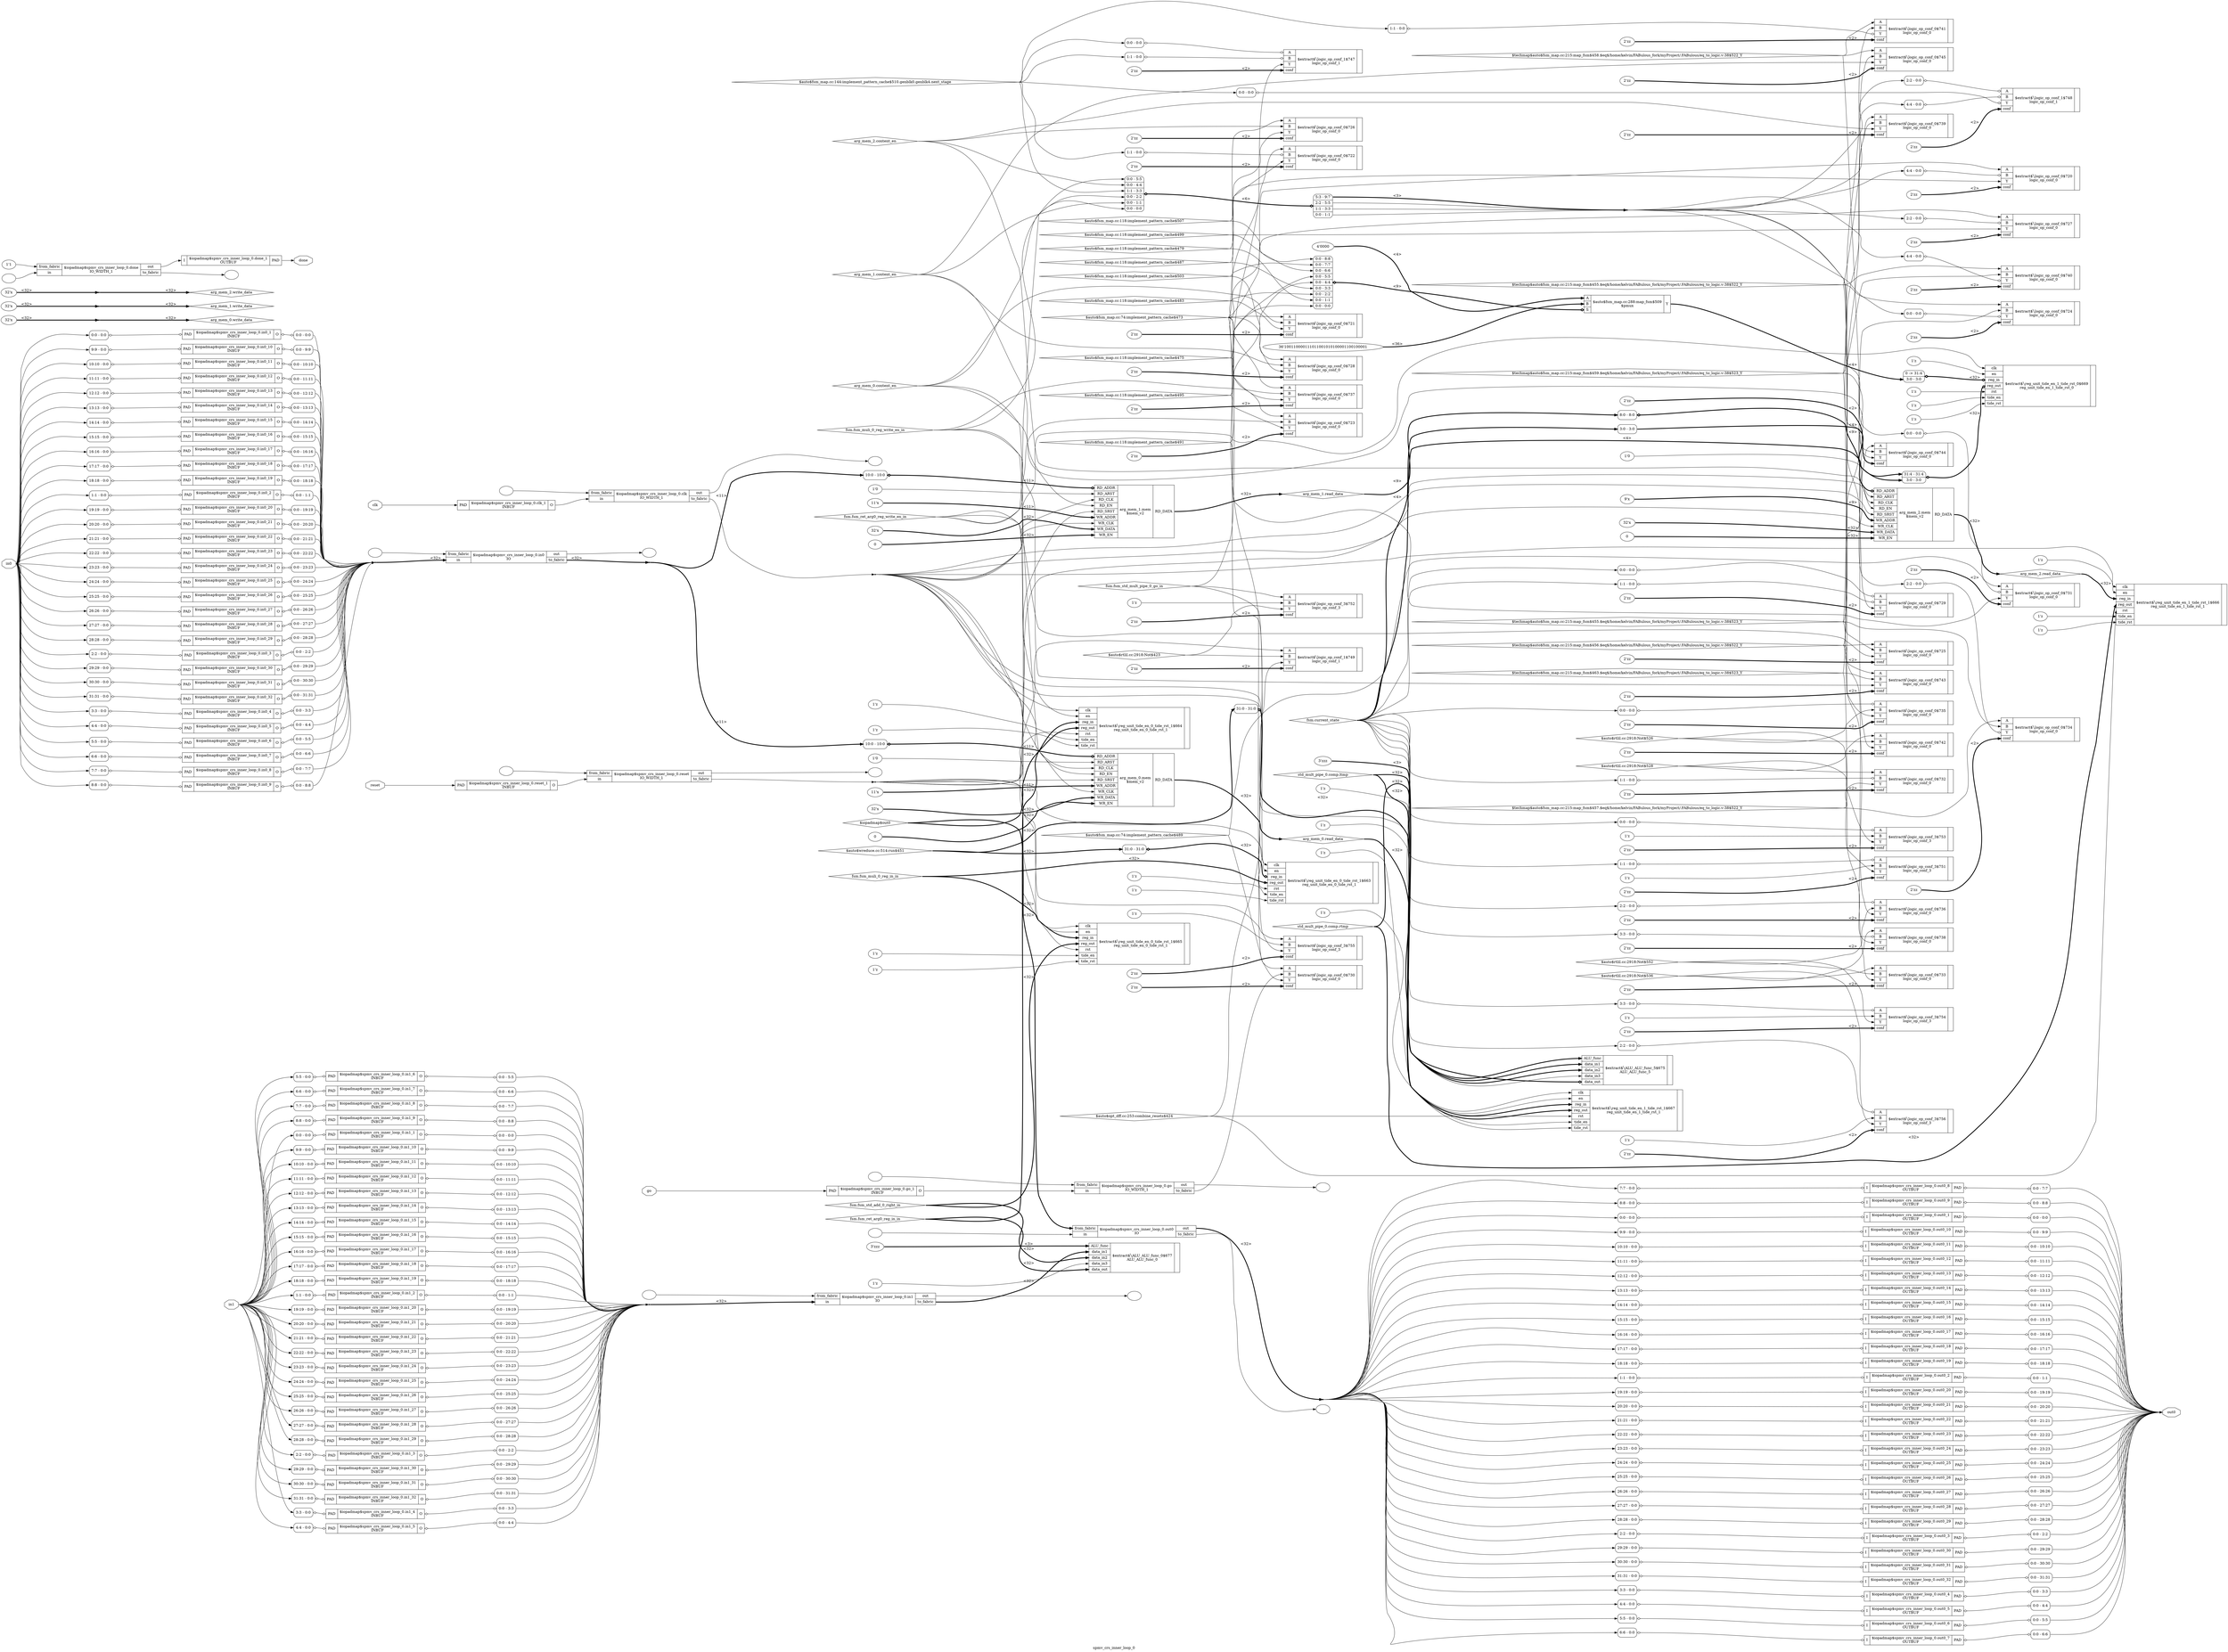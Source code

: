 digraph "spmv_crs_inner_loop_0" {
label="spmv_crs_inner_loop_0";
rankdir="LR";
remincross=true;
n43 [ shape=diamond, label="arg_mem_0.content_en", color="black", fontcolor="black"];
n44 [ shape=diamond, label="arg_mem_0.read_data", color="black", fontcolor="black"];
n45 [ shape=diamond, label="arg_mem_0.write_data", color="black", fontcolor="black"];
n46 [ shape=diamond, label="arg_mem_1.content_en", color="black", fontcolor="black"];
n47 [ shape=diamond, label="arg_mem_1.read_data", color="black", fontcolor="black"];
n48 [ shape=diamond, label="arg_mem_1.write_data", color="black", fontcolor="black"];
n49 [ shape=diamond, label="arg_mem_2.content_en", color="black", fontcolor="black"];
n50 [ shape=diamond, label="arg_mem_2.read_data", color="black", fontcolor="black"];
n51 [ shape=diamond, label="arg_mem_2.write_data", color="black", fontcolor="black"];
n52 [ shape=octagon, label="clk", color="black", fontcolor="black"];
n53 [ shape=octagon, label="done", color="black", fontcolor="black"];
n54 [ shape=diamond, label="fsm.current_state", color="black", fontcolor="black"];
n55 [ shape=diamond, label="fsm.fsm_muli_0_reg_in_in", color="black", fontcolor="black"];
n56 [ shape=diamond, label="fsm.fsm_muli_0_reg_write_en_in", color="black", fontcolor="black"];
n57 [ shape=diamond, label="fsm.fsm_ret_arg0_reg_in_in", color="black", fontcolor="black"];
n58 [ shape=diamond, label="fsm.fsm_ret_arg0_reg_write_en_in", color="black", fontcolor="black"];
n59 [ shape=diamond, label="fsm.fsm_std_add_0_right_in", color="black", fontcolor="black"];
n60 [ shape=diamond, label="fsm.fsm_std_mult_pipe_0_go_in", color="black", fontcolor="black"];
n61 [ shape=octagon, label="go", color="black", fontcolor="black"];
n62 [ shape=octagon, label="in0", color="black", fontcolor="black"];
n63 [ shape=octagon, label="in1", color="black", fontcolor="black"];
n64 [ shape=octagon, label="out0", color="black", fontcolor="black"];
n65 [ shape=octagon, label="reset", color="black", fontcolor="black"];
n66 [ shape=diamond, label="std_mult_pipe_0.comp.ltmp", color="black", fontcolor="black"];
n67 [ shape=diamond, label="std_mult_pipe_0.comp.rtmp", color="black", fontcolor="black"];
v0 [ label="4'0000" ];
v1 [ label="36'100110000111011001010100001100100001" ];
c72 [ shape=record, label="{{<p68> A|<p69> B|<p70> S}|$auto$fsm_map.cc:288:map_fsm$509\n$pmux|{<p71> Y}}",  ];
x2 [ shape=record, style=rounded, label="<s8> 0:0 - 8:8 |<s7> 0:0 - 7:7 |<s6> 0:0 - 6:6 |<s5> 0:0 - 5:5 |<s4> 0:0 - 4:4 |<s3> 0:0 - 3:3 |<s2> 0:0 - 2:2 |<s1> 0:0 - 1:1 |<s0> 0:0 - 0:0 ", color="black", fontcolor="black" ];
x2:e -> c72:p70:w [arrowhead=odiamond, arrowtail=odiamond, dir=both, color="black", fontcolor="black", style="setlinewidth(3)", label="<9>"];
v3 [ label="3'zzz" ];
v4 [ label="1'z" ];
c78 [ shape=record, label="{{<p73> ALU_func|<p74> data_in1|<p75> data_in2|<p76> data_in3|<p77> data_out}|$extract$&#9586;ALU_ALU_func_0$677\nALU_ALU_func_0|{}}",  ];
v5 [ label="3'zzz" ];
v6 [ label="1'z" ];
c79 [ shape=record, label="{{<p73> ALU_func|<p74> data_in1|<p75> data_in2|<p76> data_in3|<p77> data_out}|$extract$&#9586;ALU_ALU_func_5$675\nALU_ALU_func_5|{}}",  ];
x7 [ shape=record, style=rounded, label="<s0> 31:0 - 31:0 ", color="black", fontcolor="black" ];
x7:e -> c79:p77:w [arrowhead=odiamond, arrowtail=odiamond, dir=both, color="black", fontcolor="black", style="setlinewidth(3)", label="<32>"];
v9 [ label="2'zz" ];
c81 [ shape=record, label="{{<p68> A|<p69> B|<p71> Y|<p80> conf}|$extract$&#9586;logic_op_conf_0$720\nlogic_op_conf_0|{}}",  ];
x8 [ shape=record, style=rounded, label="<s0> 4:4 - 0:0 ", color="black", fontcolor="black" ];
x8:e -> c81:p69:w [arrowhead=odiamond, arrowtail=odiamond, dir=both, color="black", fontcolor="black", label=""];
v10 [ label="2'zz" ];
c82 [ shape=record, label="{{<p68> A|<p69> B|<p71> Y|<p80> conf}|$extract$&#9586;logic_op_conf_0$721\nlogic_op_conf_0|{}}",  ];
v12 [ label="2'zz" ];
c83 [ shape=record, label="{{<p68> A|<p69> B|<p71> Y|<p80> conf}|$extract$&#9586;logic_op_conf_0$722\nlogic_op_conf_0|{}}",  ];
x11 [ shape=record, style=rounded, label="<s0> 1:1 - 0:0 ", color="black", fontcolor="black" ];
x11:e -> c83:p69:w [arrowhead=odiamond, arrowtail=odiamond, dir=both, color="black", fontcolor="black", label=""];
v13 [ label="2'zz" ];
c84 [ shape=record, label="{{<p68> A|<p69> B|<p71> Y|<p80> conf}|$extract$&#9586;logic_op_conf_0$723\nlogic_op_conf_0|{}}",  ];
v15 [ label="2'zz" ];
c85 [ shape=record, label="{{<p68> A|<p69> B|<p71> Y|<p80> conf}|$extract$&#9586;logic_op_conf_0$724\nlogic_op_conf_0|{}}",  ];
x14 [ shape=record, style=rounded, label="<s0> 0:0 - 0:0 ", color="black", fontcolor="black" ];
x14:e -> c85:p71:w [arrowhead=odiamond, arrowtail=odiamond, dir=both, color="black", fontcolor="black", label=""];
v16 [ label="2'zz" ];
c86 [ shape=record, label="{{<p68> A|<p69> B|<p71> Y|<p80> conf}|$extract$&#9586;logic_op_conf_0$725\nlogic_op_conf_0|{}}",  ];
v17 [ label="2'zz" ];
c87 [ shape=record, label="{{<p68> A|<p69> B|<p71> Y|<p80> conf}|$extract$&#9586;logic_op_conf_0$726\nlogic_op_conf_0|{}}",  ];
v19 [ label="2'zz" ];
c88 [ shape=record, label="{{<p68> A|<p69> B|<p71> Y|<p80> conf}|$extract$&#9586;logic_op_conf_0$727\nlogic_op_conf_0|{}}",  ];
x18 [ shape=record, style=rounded, label="<s0> 2:2 - 0:0 ", color="black", fontcolor="black" ];
x18:e -> c88:p69:w [arrowhead=odiamond, arrowtail=odiamond, dir=both, color="black", fontcolor="black", label=""];
v20 [ label="2'zz" ];
c89 [ shape=record, label="{{<p68> A|<p69> B|<p71> Y|<p80> conf}|$extract$&#9586;logic_op_conf_0$728\nlogic_op_conf_0|{}}",  ];
v23 [ label="2'zz" ];
c90 [ shape=record, label="{{<p68> A|<p69> B|<p71> Y|<p80> conf}|$extract$&#9586;logic_op_conf_0$729\nlogic_op_conf_0|{}}",  ];
x21 [ shape=record, style=rounded, label="<s0> 0:0 - 0:0 ", color="black", fontcolor="black" ];
x21:e -> c90:p68:w [arrowhead=odiamond, arrowtail=odiamond, dir=both, color="black", fontcolor="black", label=""];
x22 [ shape=record, style=rounded, label="<s0> 1:1 - 0:0 ", color="black", fontcolor="black" ];
x22:e -> c90:p69:w [arrowhead=odiamond, arrowtail=odiamond, dir=both, color="black", fontcolor="black", label=""];
v24 [ label="2'zz" ];
c91 [ shape=record, label="{{<p68> A|<p69> B|<p71> Y|<p80> conf}|$extract$&#9586;logic_op_conf_0$730\nlogic_op_conf_0|{}}",  ];
v26 [ label="2'zz" ];
c92 [ shape=record, label="{{<p68> A|<p69> B|<p71> Y|<p80> conf}|$extract$&#9586;logic_op_conf_0$731\nlogic_op_conf_0|{}}",  ];
x25 [ shape=record, style=rounded, label="<s0> 0:0 - 0:0 ", color="black", fontcolor="black" ];
x25:e -> c92:p69:w [arrowhead=odiamond, arrowtail=odiamond, dir=both, color="black", fontcolor="black", label=""];
v28 [ label="2'zz" ];
c93 [ shape=record, label="{{<p68> A|<p69> B|<p71> Y|<p80> conf}|$extract$&#9586;logic_op_conf_0$732\nlogic_op_conf_0|{}}",  ];
x27 [ shape=record, style=rounded, label="<s0> 1:1 - 0:0 ", color="black", fontcolor="black" ];
x27:e -> c93:p69:w [arrowhead=odiamond, arrowtail=odiamond, dir=both, color="black", fontcolor="black", label=""];
v29 [ label="2'zz" ];
c94 [ shape=record, label="{{<p68> A|<p69> B|<p71> Y|<p80> conf}|$extract$&#9586;logic_op_conf_0$733\nlogic_op_conf_0|{}}",  ];
v31 [ label="2'zz" ];
c95 [ shape=record, label="{{<p68> A|<p69> B|<p71> Y|<p80> conf}|$extract$&#9586;logic_op_conf_0$734\nlogic_op_conf_0|{}}",  ];
x30 [ shape=record, style=rounded, label="<s0> 2:2 - 0:0 ", color="black", fontcolor="black" ];
x30:e -> c95:p71:w [arrowhead=odiamond, arrowtail=odiamond, dir=both, color="black", fontcolor="black", label=""];
v33 [ label="2'zz" ];
c96 [ shape=record, label="{{<p68> A|<p69> B|<p71> Y|<p80> conf}|$extract$&#9586;logic_op_conf_0$735\nlogic_op_conf_0|{}}",  ];
x32 [ shape=record, style=rounded, label="<s0> 0:0 - 0:0 ", color="black", fontcolor="black" ];
x32:e -> c96:p68:w [arrowhead=odiamond, arrowtail=odiamond, dir=both, color="black", fontcolor="black", label=""];
v35 [ label="2'zz" ];
c97 [ shape=record, label="{{<p68> A|<p69> B|<p71> Y|<p80> conf}|$extract$&#9586;logic_op_conf_0$736\nlogic_op_conf_0|{}}",  ];
x34 [ shape=record, style=rounded, label="<s0> 2:2 - 0:0 ", color="black", fontcolor="black" ];
x34:e -> c97:p68:w [arrowhead=odiamond, arrowtail=odiamond, dir=both, color="black", fontcolor="black", label=""];
v36 [ label="2'zz" ];
c98 [ shape=record, label="{{<p68> A|<p69> B|<p71> Y|<p80> conf}|$extract$&#9586;logic_op_conf_0$737\nlogic_op_conf_0|{}}",  ];
v38 [ label="2'zz" ];
c99 [ shape=record, label="{{<p68> A|<p69> B|<p71> Y|<p80> conf}|$extract$&#9586;logic_op_conf_0$738\nlogic_op_conf_0|{}}",  ];
x37 [ shape=record, style=rounded, label="<s0> 3:3 - 0:0 ", color="black", fontcolor="black" ];
x37:e -> c99:p69:w [arrowhead=odiamond, arrowtail=odiamond, dir=both, color="black", fontcolor="black", label=""];
v39 [ label="2'zz" ];
c100 [ shape=record, label="{{<p68> A|<p69> B|<p71> Y|<p80> conf}|$extract$&#9586;logic_op_conf_0$739\nlogic_op_conf_0|{}}",  ];
v41 [ label="2'zz" ];
c101 [ shape=record, label="{{<p68> A|<p69> B|<p71> Y|<p80> conf}|$extract$&#9586;logic_op_conf_0$740\nlogic_op_conf_0|{}}",  ];
x40 [ shape=record, style=rounded, label="<s0> 4:4 - 0:0 ", color="black", fontcolor="black" ];
x40:e -> c101:p71:w [arrowhead=odiamond, arrowtail=odiamond, dir=both, color="black", fontcolor="black", label=""];
v43 [ label="2'zz" ];
c102 [ shape=record, label="{{<p68> A|<p69> B|<p71> Y|<p80> conf}|$extract$&#9586;logic_op_conf_0$741\nlogic_op_conf_0|{}}",  ];
x42 [ shape=record, style=rounded, label="<s0> 1:1 - 0:0 ", color="black", fontcolor="black" ];
x42:e -> c102:p71:w [arrowhead=odiamond, arrowtail=odiamond, dir=both, color="black", fontcolor="black", label=""];
v44 [ label="2'zz" ];
c103 [ shape=record, label="{{<p68> A|<p69> B|<p71> Y|<p80> conf}|$extract$&#9586;logic_op_conf_0$742\nlogic_op_conf_0|{}}",  ];
v45 [ label="2'zz" ];
c104 [ shape=record, label="{{<p68> A|<p69> B|<p71> Y|<p80> conf}|$extract$&#9586;logic_op_conf_0$743\nlogic_op_conf_0|{}}",  ];
v46 [ label="2'zz" ];
c105 [ shape=record, label="{{<p68> A|<p69> B|<p71> Y|<p80> conf}|$extract$&#9586;logic_op_conf_0$744\nlogic_op_conf_0|{}}",  ];
v47 [ label="2'zz" ];
c106 [ shape=record, label="{{<p68> A|<p69> B|<p71> Y|<p80> conf}|$extract$&#9586;logic_op_conf_0$745\nlogic_op_conf_0|{}}",  ];
v50 [ label="2'zz" ];
c107 [ shape=record, label="{{<p68> A|<p69> B|<p71> Y|<p80> conf}|$extract$&#9586;logic_op_conf_1$747\nlogic_op_conf_1|{}}",  ];
x48 [ shape=record, style=rounded, label="<s0> 0:0 - 0:0 ", color="black", fontcolor="black" ];
x48:e -> c107:p68:w [arrowhead=odiamond, arrowtail=odiamond, dir=both, color="black", fontcolor="black", label=""];
x49 [ shape=record, style=rounded, label="<s0> 1:1 - 0:0 ", color="black", fontcolor="black" ];
x49:e -> c107:p69:w [arrowhead=odiamond, arrowtail=odiamond, dir=both, color="black", fontcolor="black", label=""];
v54 [ label="2'zz" ];
c108 [ shape=record, label="{{<p68> A|<p69> B|<p71> Y|<p80> conf}|$extract$&#9586;logic_op_conf_1$748\nlogic_op_conf_1|{}}",  ];
x51 [ shape=record, style=rounded, label="<s0> 2:2 - 0:0 ", color="black", fontcolor="black" ];
x51:e -> c108:p68:w [arrowhead=odiamond, arrowtail=odiamond, dir=both, color="black", fontcolor="black", label=""];
x52 [ shape=record, style=rounded, label="<s0> 4:4 - 0:0 ", color="black", fontcolor="black" ];
x52:e -> c108:p69:w [arrowhead=odiamond, arrowtail=odiamond, dir=both, color="black", fontcolor="black", label=""];
x53 [ shape=record, style=rounded, label="<s0> 0:0 - 0:0 ", color="black", fontcolor="black" ];
x53:e -> c108:p71:w [arrowhead=odiamond, arrowtail=odiamond, dir=both, color="black", fontcolor="black", label=""];
v55 [ label="2'zz" ];
c109 [ shape=record, label="{{<p68> A|<p69> B|<p71> Y|<p80> conf}|$extract$&#9586;logic_op_conf_1$749\nlogic_op_conf_1|{}}",  ];
v57 [ label="1'z" ];
v58 [ label="2'zz" ];
c110 [ shape=record, label="{{<p68> A|<p69> B|<p71> Y|<p80> conf}|$extract$&#9586;logic_op_conf_3$751\nlogic_op_conf_3|{}}",  ];
x56 [ shape=record, style=rounded, label="<s0> 1:1 - 0:0 ", color="black", fontcolor="black" ];
x56:e -> c110:p68:w [arrowhead=odiamond, arrowtail=odiamond, dir=both, color="black", fontcolor="black", label=""];
v59 [ label="1'z" ];
v60 [ label="2'zz" ];
c111 [ shape=record, label="{{<p68> A|<p69> B|<p71> Y|<p80> conf}|$extract$&#9586;logic_op_conf_3$752\nlogic_op_conf_3|{}}",  ];
v62 [ label="1'z" ];
v63 [ label="2'zz" ];
c112 [ shape=record, label="{{<p68> A|<p69> B|<p71> Y|<p80> conf}|$extract$&#9586;logic_op_conf_3$753\nlogic_op_conf_3|{}}",  ];
x61 [ shape=record, style=rounded, label="<s0> 0:0 - 0:0 ", color="black", fontcolor="black" ];
x61:e -> c112:p68:w [arrowhead=odiamond, arrowtail=odiamond, dir=both, color="black", fontcolor="black", label=""];
v65 [ label="1'z" ];
v66 [ label="2'zz" ];
c113 [ shape=record, label="{{<p68> A|<p69> B|<p71> Y|<p80> conf}|$extract$&#9586;logic_op_conf_3$754\nlogic_op_conf_3|{}}",  ];
x64 [ shape=record, style=rounded, label="<s0> 3:3 - 0:0 ", color="black", fontcolor="black" ];
x64:e -> c113:p68:w [arrowhead=odiamond, arrowtail=odiamond, dir=both, color="black", fontcolor="black", label=""];
v67 [ label="1'z" ];
v68 [ label="2'zz" ];
c114 [ shape=record, label="{{<p68> A|<p69> B|<p71> Y|<p80> conf}|$extract$&#9586;logic_op_conf_3$755\nlogic_op_conf_3|{}}",  ];
v70 [ label="1'z" ];
v71 [ label="2'zz" ];
c115 [ shape=record, label="{{<p68> A|<p69> B|<p71> Y|<p80> conf}|$extract$&#9586;logic_op_conf_3$756\nlogic_op_conf_3|{}}",  ];
x69 [ shape=record, style=rounded, label="<s0> 2:2 - 0:0 ", color="black", fontcolor="black" ];
x69:e -> c115:p68:w [arrowhead=odiamond, arrowtail=odiamond, dir=both, color="black", fontcolor="black", label=""];
v73 [ label="1'z" ];
v74 [ label="1'z" ];
c122 [ shape=record, label="{{<p52> clk|<p116> en|<p117> reg_in|<p118> reg_out|<p119> rst|<p120> tide_en|<p121> tide_rst}|$extract$&#9586;reg_unit_tide_en_0_tide_rst_1$663\nreg_unit_tide_en_0_tide_rst_1|{}}",  ];
x72 [ shape=record, style=rounded, label="<s0> 31:0 - 31:0 ", color="black", fontcolor="black" ];
x72:e -> c122:p117:w [arrowhead=odiamond, arrowtail=odiamond, dir=both, color="black", fontcolor="black", style="setlinewidth(3)", label="<32>"];
v75 [ label="1'z" ];
v76 [ label="1'z" ];
c123 [ shape=record, label="{{<p52> clk|<p116> en|<p117> reg_in|<p118> reg_out|<p119> rst|<p120> tide_en|<p121> tide_rst}|$extract$&#9586;reg_unit_tide_en_0_tide_rst_1$664\nreg_unit_tide_en_0_tide_rst_1|{}}",  ];
v77 [ label="1'z" ];
v78 [ label="1'z" ];
c124 [ shape=record, label="{{<p52> clk|<p116> en|<p117> reg_in|<p118> reg_out|<p119> rst|<p120> tide_en|<p121> tide_rst}|$extract$&#9586;reg_unit_tide_en_0_tide_rst_1$665\nreg_unit_tide_en_0_tide_rst_1|{}}",  ];
v79 [ label="1'z" ];
v82 [ label="1'z" ];
v83 [ label="1'z" ];
v84 [ label="1'z" ];
c125 [ shape=record, label="{{<p52> clk|<p116> en|<p117> reg_in|<p118> reg_out|<p119> rst|<p120> tide_en|<p121> tide_rst}|$extract$&#9586;reg_unit_tide_en_1_tide_rst_0$669\nreg_unit_tide_en_1_tide_rst_0|{}}",  ];
x80 [ shape=record, style=rounded, label="0 -&gt; 31:4 |<s0> 3:0 - 3:0 ", color="black", fontcolor="black" ];
x80:e -> c125:p117:w [arrowhead=odiamond, arrowtail=odiamond, dir=both, color="black", fontcolor="black", style="setlinewidth(3)", label="<32>"];
x81 [ shape=record, style=rounded, label="<s1> 31:4 - 31:4 |<s0> 3:0 - 3:0 ", color="black", fontcolor="black" ];
x81:e -> c125:p118:w [arrowhead=odiamond, arrowtail=odiamond, dir=both, color="black", fontcolor="black", style="setlinewidth(3)", label="<32>"];
v85 [ label="1'z" ];
v86 [ label="1'z" ];
v87 [ label="1'z" ];
c126 [ shape=record, label="{{<p52> clk|<p116> en|<p117> reg_in|<p118> reg_out|<p119> rst|<p120> tide_en|<p121> tide_rst}|$extract$&#9586;reg_unit_tide_en_1_tide_rst_1$666\nreg_unit_tide_en_1_tide_rst_1|{}}",  ];
v88 [ label="1'z" ];
v89 [ label="1'z" ];
v90 [ label="1'z" ];
c127 [ shape=record, label="{{<p52> clk|<p116> en|<p117> reg_in|<p118> reg_out|<p119> rst|<p120> tide_en|<p121> tide_rst}|$extract$&#9586;reg_unit_tide_en_1_tide_rst_1$667\nreg_unit_tide_en_1_tide_rst_1|{}}",  ];
v91 [ label="" ];
v92 [ label="" ];
c132 [ shape=record, label="{{<p128> from_fabric|<p129> in}|$iopadmap$spmv_crs_inner_loop_0.clk\nIO_WIDTH_1|{<p130> out|<p131> to_fabric}}",  ];
c135 [ shape=record, label="{{<p133> PAD}|$iopadmap$spmv_crs_inner_loop_0.clk_1\nINBUF|{<p134> O}}",  ];
v93 [ label="1'1" ];
v94 [ label="" ];
v95 [ label="" ];
c136 [ shape=record, label="{{<p128> from_fabric|<p129> in}|$iopadmap$spmv_crs_inner_loop_0.done\nIO_WIDTH_1|{<p130> out|<p131> to_fabric}}",  ];
c138 [ shape=record, label="{{<p137> I}|$iopadmap$spmv_crs_inner_loop_0.done_1\nOUTBUF|{<p133> PAD}}",  ];
v96 [ label="" ];
v97 [ label="" ];
c139 [ shape=record, label="{{<p128> from_fabric|<p129> in}|$iopadmap$spmv_crs_inner_loop_0.go\nIO_WIDTH_1|{<p130> out|<p131> to_fabric}}",  ];
c140 [ shape=record, label="{{<p133> PAD}|$iopadmap$spmv_crs_inner_loop_0.go_1\nINBUF|{<p134> O}}",  ];
v98 [ label="" ];
v99 [ label="" ];
c141 [ shape=record, label="{{<p128> from_fabric|<p129> in}|$iopadmap$spmv_crs_inner_loop_0.in0\nIO|{<p130> out|<p131> to_fabric}}",  ];
c142 [ shape=record, label="{{<p133> PAD}|$iopadmap$spmv_crs_inner_loop_0.in0_1\nINBUF|{<p134> O}}",  ];
x100 [ shape=record, style=rounded, label="<s0> 0:0 - 0:0 ", color="black", fontcolor="black" ];
c142:p134:e -> x100:w [arrowhead=odiamond, arrowtail=odiamond, dir=both, color="black", fontcolor="black", label=""];
x101 [ shape=record, style=rounded, label="<s0> 0:0 - 0:0 ", color="black", fontcolor="black" ];
x101:e -> c142:p133:w [arrowhead=odiamond, arrowtail=odiamond, dir=both, color="black", fontcolor="black", label=""];
c143 [ shape=record, label="{{<p133> PAD}|$iopadmap$spmv_crs_inner_loop_0.in0_10\nINBUF|{<p134> O}}",  ];
x102 [ shape=record, style=rounded, label="<s0> 0:0 - 9:9 ", color="black", fontcolor="black" ];
c143:p134:e -> x102:w [arrowhead=odiamond, arrowtail=odiamond, dir=both, color="black", fontcolor="black", label=""];
x103 [ shape=record, style=rounded, label="<s0> 9:9 - 0:0 ", color="black", fontcolor="black" ];
x103:e -> c143:p133:w [arrowhead=odiamond, arrowtail=odiamond, dir=both, color="black", fontcolor="black", label=""];
c144 [ shape=record, label="{{<p133> PAD}|$iopadmap$spmv_crs_inner_loop_0.in0_11\nINBUF|{<p134> O}}",  ];
x104 [ shape=record, style=rounded, label="<s0> 0:0 - 10:10 ", color="black", fontcolor="black" ];
c144:p134:e -> x104:w [arrowhead=odiamond, arrowtail=odiamond, dir=both, color="black", fontcolor="black", label=""];
x105 [ shape=record, style=rounded, label="<s0> 10:10 - 0:0 ", color="black", fontcolor="black" ];
x105:e -> c144:p133:w [arrowhead=odiamond, arrowtail=odiamond, dir=both, color="black", fontcolor="black", label=""];
c145 [ shape=record, label="{{<p133> PAD}|$iopadmap$spmv_crs_inner_loop_0.in0_12\nINBUF|{<p134> O}}",  ];
x106 [ shape=record, style=rounded, label="<s0> 0:0 - 11:11 ", color="black", fontcolor="black" ];
c145:p134:e -> x106:w [arrowhead=odiamond, arrowtail=odiamond, dir=both, color="black", fontcolor="black", label=""];
x107 [ shape=record, style=rounded, label="<s0> 11:11 - 0:0 ", color="black", fontcolor="black" ];
x107:e -> c145:p133:w [arrowhead=odiamond, arrowtail=odiamond, dir=both, color="black", fontcolor="black", label=""];
c146 [ shape=record, label="{{<p133> PAD}|$iopadmap$spmv_crs_inner_loop_0.in0_13\nINBUF|{<p134> O}}",  ];
x108 [ shape=record, style=rounded, label="<s0> 0:0 - 12:12 ", color="black", fontcolor="black" ];
c146:p134:e -> x108:w [arrowhead=odiamond, arrowtail=odiamond, dir=both, color="black", fontcolor="black", label=""];
x109 [ shape=record, style=rounded, label="<s0> 12:12 - 0:0 ", color="black", fontcolor="black" ];
x109:e -> c146:p133:w [arrowhead=odiamond, arrowtail=odiamond, dir=both, color="black", fontcolor="black", label=""];
c147 [ shape=record, label="{{<p133> PAD}|$iopadmap$spmv_crs_inner_loop_0.in0_14\nINBUF|{<p134> O}}",  ];
x110 [ shape=record, style=rounded, label="<s0> 0:0 - 13:13 ", color="black", fontcolor="black" ];
c147:p134:e -> x110:w [arrowhead=odiamond, arrowtail=odiamond, dir=both, color="black", fontcolor="black", label=""];
x111 [ shape=record, style=rounded, label="<s0> 13:13 - 0:0 ", color="black", fontcolor="black" ];
x111:e -> c147:p133:w [arrowhead=odiamond, arrowtail=odiamond, dir=both, color="black", fontcolor="black", label=""];
c148 [ shape=record, label="{{<p133> PAD}|$iopadmap$spmv_crs_inner_loop_0.in0_15\nINBUF|{<p134> O}}",  ];
x112 [ shape=record, style=rounded, label="<s0> 0:0 - 14:14 ", color="black", fontcolor="black" ];
c148:p134:e -> x112:w [arrowhead=odiamond, arrowtail=odiamond, dir=both, color="black", fontcolor="black", label=""];
x113 [ shape=record, style=rounded, label="<s0> 14:14 - 0:0 ", color="black", fontcolor="black" ];
x113:e -> c148:p133:w [arrowhead=odiamond, arrowtail=odiamond, dir=both, color="black", fontcolor="black", label=""];
c149 [ shape=record, label="{{<p133> PAD}|$iopadmap$spmv_crs_inner_loop_0.in0_16\nINBUF|{<p134> O}}",  ];
x114 [ shape=record, style=rounded, label="<s0> 0:0 - 15:15 ", color="black", fontcolor="black" ];
c149:p134:e -> x114:w [arrowhead=odiamond, arrowtail=odiamond, dir=both, color="black", fontcolor="black", label=""];
x115 [ shape=record, style=rounded, label="<s0> 15:15 - 0:0 ", color="black", fontcolor="black" ];
x115:e -> c149:p133:w [arrowhead=odiamond, arrowtail=odiamond, dir=both, color="black", fontcolor="black", label=""];
c150 [ shape=record, label="{{<p133> PAD}|$iopadmap$spmv_crs_inner_loop_0.in0_17\nINBUF|{<p134> O}}",  ];
x116 [ shape=record, style=rounded, label="<s0> 0:0 - 16:16 ", color="black", fontcolor="black" ];
c150:p134:e -> x116:w [arrowhead=odiamond, arrowtail=odiamond, dir=both, color="black", fontcolor="black", label=""];
x117 [ shape=record, style=rounded, label="<s0> 16:16 - 0:0 ", color="black", fontcolor="black" ];
x117:e -> c150:p133:w [arrowhead=odiamond, arrowtail=odiamond, dir=both, color="black", fontcolor="black", label=""];
c151 [ shape=record, label="{{<p133> PAD}|$iopadmap$spmv_crs_inner_loop_0.in0_18\nINBUF|{<p134> O}}",  ];
x118 [ shape=record, style=rounded, label="<s0> 0:0 - 17:17 ", color="black", fontcolor="black" ];
c151:p134:e -> x118:w [arrowhead=odiamond, arrowtail=odiamond, dir=both, color="black", fontcolor="black", label=""];
x119 [ shape=record, style=rounded, label="<s0> 17:17 - 0:0 ", color="black", fontcolor="black" ];
x119:e -> c151:p133:w [arrowhead=odiamond, arrowtail=odiamond, dir=both, color="black", fontcolor="black", label=""];
c152 [ shape=record, label="{{<p133> PAD}|$iopadmap$spmv_crs_inner_loop_0.in0_19\nINBUF|{<p134> O}}",  ];
x120 [ shape=record, style=rounded, label="<s0> 0:0 - 18:18 ", color="black", fontcolor="black" ];
c152:p134:e -> x120:w [arrowhead=odiamond, arrowtail=odiamond, dir=both, color="black", fontcolor="black", label=""];
x121 [ shape=record, style=rounded, label="<s0> 18:18 - 0:0 ", color="black", fontcolor="black" ];
x121:e -> c152:p133:w [arrowhead=odiamond, arrowtail=odiamond, dir=both, color="black", fontcolor="black", label=""];
c153 [ shape=record, label="{{<p133> PAD}|$iopadmap$spmv_crs_inner_loop_0.in0_2\nINBUF|{<p134> O}}",  ];
x122 [ shape=record, style=rounded, label="<s0> 0:0 - 1:1 ", color="black", fontcolor="black" ];
c153:p134:e -> x122:w [arrowhead=odiamond, arrowtail=odiamond, dir=both, color="black", fontcolor="black", label=""];
x123 [ shape=record, style=rounded, label="<s0> 1:1 - 0:0 ", color="black", fontcolor="black" ];
x123:e -> c153:p133:w [arrowhead=odiamond, arrowtail=odiamond, dir=both, color="black", fontcolor="black", label=""];
c154 [ shape=record, label="{{<p133> PAD}|$iopadmap$spmv_crs_inner_loop_0.in0_20\nINBUF|{<p134> O}}",  ];
x124 [ shape=record, style=rounded, label="<s0> 0:0 - 19:19 ", color="black", fontcolor="black" ];
c154:p134:e -> x124:w [arrowhead=odiamond, arrowtail=odiamond, dir=both, color="black", fontcolor="black", label=""];
x125 [ shape=record, style=rounded, label="<s0> 19:19 - 0:0 ", color="black", fontcolor="black" ];
x125:e -> c154:p133:w [arrowhead=odiamond, arrowtail=odiamond, dir=both, color="black", fontcolor="black", label=""];
c155 [ shape=record, label="{{<p133> PAD}|$iopadmap$spmv_crs_inner_loop_0.in0_21\nINBUF|{<p134> O}}",  ];
x126 [ shape=record, style=rounded, label="<s0> 0:0 - 20:20 ", color="black", fontcolor="black" ];
c155:p134:e -> x126:w [arrowhead=odiamond, arrowtail=odiamond, dir=both, color="black", fontcolor="black", label=""];
x127 [ shape=record, style=rounded, label="<s0> 20:20 - 0:0 ", color="black", fontcolor="black" ];
x127:e -> c155:p133:w [arrowhead=odiamond, arrowtail=odiamond, dir=both, color="black", fontcolor="black", label=""];
c156 [ shape=record, label="{{<p133> PAD}|$iopadmap$spmv_crs_inner_loop_0.in0_22\nINBUF|{<p134> O}}",  ];
x128 [ shape=record, style=rounded, label="<s0> 0:0 - 21:21 ", color="black", fontcolor="black" ];
c156:p134:e -> x128:w [arrowhead=odiamond, arrowtail=odiamond, dir=both, color="black", fontcolor="black", label=""];
x129 [ shape=record, style=rounded, label="<s0> 21:21 - 0:0 ", color="black", fontcolor="black" ];
x129:e -> c156:p133:w [arrowhead=odiamond, arrowtail=odiamond, dir=both, color="black", fontcolor="black", label=""];
c157 [ shape=record, label="{{<p133> PAD}|$iopadmap$spmv_crs_inner_loop_0.in0_23\nINBUF|{<p134> O}}",  ];
x130 [ shape=record, style=rounded, label="<s0> 0:0 - 22:22 ", color="black", fontcolor="black" ];
c157:p134:e -> x130:w [arrowhead=odiamond, arrowtail=odiamond, dir=both, color="black", fontcolor="black", label=""];
x131 [ shape=record, style=rounded, label="<s0> 22:22 - 0:0 ", color="black", fontcolor="black" ];
x131:e -> c157:p133:w [arrowhead=odiamond, arrowtail=odiamond, dir=both, color="black", fontcolor="black", label=""];
c158 [ shape=record, label="{{<p133> PAD}|$iopadmap$spmv_crs_inner_loop_0.in0_24\nINBUF|{<p134> O}}",  ];
x132 [ shape=record, style=rounded, label="<s0> 0:0 - 23:23 ", color="black", fontcolor="black" ];
c158:p134:e -> x132:w [arrowhead=odiamond, arrowtail=odiamond, dir=both, color="black", fontcolor="black", label=""];
x133 [ shape=record, style=rounded, label="<s0> 23:23 - 0:0 ", color="black", fontcolor="black" ];
x133:e -> c158:p133:w [arrowhead=odiamond, arrowtail=odiamond, dir=both, color="black", fontcolor="black", label=""];
c159 [ shape=record, label="{{<p133> PAD}|$iopadmap$spmv_crs_inner_loop_0.in0_25\nINBUF|{<p134> O}}",  ];
x134 [ shape=record, style=rounded, label="<s0> 0:0 - 24:24 ", color="black", fontcolor="black" ];
c159:p134:e -> x134:w [arrowhead=odiamond, arrowtail=odiamond, dir=both, color="black", fontcolor="black", label=""];
x135 [ shape=record, style=rounded, label="<s0> 24:24 - 0:0 ", color="black", fontcolor="black" ];
x135:e -> c159:p133:w [arrowhead=odiamond, arrowtail=odiamond, dir=both, color="black", fontcolor="black", label=""];
c160 [ shape=record, label="{{<p133> PAD}|$iopadmap$spmv_crs_inner_loop_0.in0_26\nINBUF|{<p134> O}}",  ];
x136 [ shape=record, style=rounded, label="<s0> 0:0 - 25:25 ", color="black", fontcolor="black" ];
c160:p134:e -> x136:w [arrowhead=odiamond, arrowtail=odiamond, dir=both, color="black", fontcolor="black", label=""];
x137 [ shape=record, style=rounded, label="<s0> 25:25 - 0:0 ", color="black", fontcolor="black" ];
x137:e -> c160:p133:w [arrowhead=odiamond, arrowtail=odiamond, dir=both, color="black", fontcolor="black", label=""];
c161 [ shape=record, label="{{<p133> PAD}|$iopadmap$spmv_crs_inner_loop_0.in0_27\nINBUF|{<p134> O}}",  ];
x138 [ shape=record, style=rounded, label="<s0> 0:0 - 26:26 ", color="black", fontcolor="black" ];
c161:p134:e -> x138:w [arrowhead=odiamond, arrowtail=odiamond, dir=both, color="black", fontcolor="black", label=""];
x139 [ shape=record, style=rounded, label="<s0> 26:26 - 0:0 ", color="black", fontcolor="black" ];
x139:e -> c161:p133:w [arrowhead=odiamond, arrowtail=odiamond, dir=both, color="black", fontcolor="black", label=""];
c162 [ shape=record, label="{{<p133> PAD}|$iopadmap$spmv_crs_inner_loop_0.in0_28\nINBUF|{<p134> O}}",  ];
x140 [ shape=record, style=rounded, label="<s0> 0:0 - 27:27 ", color="black", fontcolor="black" ];
c162:p134:e -> x140:w [arrowhead=odiamond, arrowtail=odiamond, dir=both, color="black", fontcolor="black", label=""];
x141 [ shape=record, style=rounded, label="<s0> 27:27 - 0:0 ", color="black", fontcolor="black" ];
x141:e -> c162:p133:w [arrowhead=odiamond, arrowtail=odiamond, dir=both, color="black", fontcolor="black", label=""];
c163 [ shape=record, label="{{<p133> PAD}|$iopadmap$spmv_crs_inner_loop_0.in0_29\nINBUF|{<p134> O}}",  ];
x142 [ shape=record, style=rounded, label="<s0> 0:0 - 28:28 ", color="black", fontcolor="black" ];
c163:p134:e -> x142:w [arrowhead=odiamond, arrowtail=odiamond, dir=both, color="black", fontcolor="black", label=""];
x143 [ shape=record, style=rounded, label="<s0> 28:28 - 0:0 ", color="black", fontcolor="black" ];
x143:e -> c163:p133:w [arrowhead=odiamond, arrowtail=odiamond, dir=both, color="black", fontcolor="black", label=""];
c164 [ shape=record, label="{{<p133> PAD}|$iopadmap$spmv_crs_inner_loop_0.in0_3\nINBUF|{<p134> O}}",  ];
x144 [ shape=record, style=rounded, label="<s0> 0:0 - 2:2 ", color="black", fontcolor="black" ];
c164:p134:e -> x144:w [arrowhead=odiamond, arrowtail=odiamond, dir=both, color="black", fontcolor="black", label=""];
x145 [ shape=record, style=rounded, label="<s0> 2:2 - 0:0 ", color="black", fontcolor="black" ];
x145:e -> c164:p133:w [arrowhead=odiamond, arrowtail=odiamond, dir=both, color="black", fontcolor="black", label=""];
c165 [ shape=record, label="{{<p133> PAD}|$iopadmap$spmv_crs_inner_loop_0.in0_30\nINBUF|{<p134> O}}",  ];
x146 [ shape=record, style=rounded, label="<s0> 0:0 - 29:29 ", color="black", fontcolor="black" ];
c165:p134:e -> x146:w [arrowhead=odiamond, arrowtail=odiamond, dir=both, color="black", fontcolor="black", label=""];
x147 [ shape=record, style=rounded, label="<s0> 29:29 - 0:0 ", color="black", fontcolor="black" ];
x147:e -> c165:p133:w [arrowhead=odiamond, arrowtail=odiamond, dir=both, color="black", fontcolor="black", label=""];
c166 [ shape=record, label="{{<p133> PAD}|$iopadmap$spmv_crs_inner_loop_0.in0_31\nINBUF|{<p134> O}}",  ];
x148 [ shape=record, style=rounded, label="<s0> 0:0 - 30:30 ", color="black", fontcolor="black" ];
c166:p134:e -> x148:w [arrowhead=odiamond, arrowtail=odiamond, dir=both, color="black", fontcolor="black", label=""];
x149 [ shape=record, style=rounded, label="<s0> 30:30 - 0:0 ", color="black", fontcolor="black" ];
x149:e -> c166:p133:w [arrowhead=odiamond, arrowtail=odiamond, dir=both, color="black", fontcolor="black", label=""];
c167 [ shape=record, label="{{<p133> PAD}|$iopadmap$spmv_crs_inner_loop_0.in0_32\nINBUF|{<p134> O}}",  ];
x150 [ shape=record, style=rounded, label="<s0> 0:0 - 31:31 ", color="black", fontcolor="black" ];
c167:p134:e -> x150:w [arrowhead=odiamond, arrowtail=odiamond, dir=both, color="black", fontcolor="black", label=""];
x151 [ shape=record, style=rounded, label="<s0> 31:31 - 0:0 ", color="black", fontcolor="black" ];
x151:e -> c167:p133:w [arrowhead=odiamond, arrowtail=odiamond, dir=both, color="black", fontcolor="black", label=""];
c168 [ shape=record, label="{{<p133> PAD}|$iopadmap$spmv_crs_inner_loop_0.in0_4\nINBUF|{<p134> O}}",  ];
x152 [ shape=record, style=rounded, label="<s0> 0:0 - 3:3 ", color="black", fontcolor="black" ];
c168:p134:e -> x152:w [arrowhead=odiamond, arrowtail=odiamond, dir=both, color="black", fontcolor="black", label=""];
x153 [ shape=record, style=rounded, label="<s0> 3:3 - 0:0 ", color="black", fontcolor="black" ];
x153:e -> c168:p133:w [arrowhead=odiamond, arrowtail=odiamond, dir=both, color="black", fontcolor="black", label=""];
c169 [ shape=record, label="{{<p133> PAD}|$iopadmap$spmv_crs_inner_loop_0.in0_5\nINBUF|{<p134> O}}",  ];
x154 [ shape=record, style=rounded, label="<s0> 0:0 - 4:4 ", color="black", fontcolor="black" ];
c169:p134:e -> x154:w [arrowhead=odiamond, arrowtail=odiamond, dir=both, color="black", fontcolor="black", label=""];
x155 [ shape=record, style=rounded, label="<s0> 4:4 - 0:0 ", color="black", fontcolor="black" ];
x155:e -> c169:p133:w [arrowhead=odiamond, arrowtail=odiamond, dir=both, color="black", fontcolor="black", label=""];
c170 [ shape=record, label="{{<p133> PAD}|$iopadmap$spmv_crs_inner_loop_0.in0_6\nINBUF|{<p134> O}}",  ];
x156 [ shape=record, style=rounded, label="<s0> 0:0 - 5:5 ", color="black", fontcolor="black" ];
c170:p134:e -> x156:w [arrowhead=odiamond, arrowtail=odiamond, dir=both, color="black", fontcolor="black", label=""];
x157 [ shape=record, style=rounded, label="<s0> 5:5 - 0:0 ", color="black", fontcolor="black" ];
x157:e -> c170:p133:w [arrowhead=odiamond, arrowtail=odiamond, dir=both, color="black", fontcolor="black", label=""];
c171 [ shape=record, label="{{<p133> PAD}|$iopadmap$spmv_crs_inner_loop_0.in0_7\nINBUF|{<p134> O}}",  ];
x158 [ shape=record, style=rounded, label="<s0> 0:0 - 6:6 ", color="black", fontcolor="black" ];
c171:p134:e -> x158:w [arrowhead=odiamond, arrowtail=odiamond, dir=both, color="black", fontcolor="black", label=""];
x159 [ shape=record, style=rounded, label="<s0> 6:6 - 0:0 ", color="black", fontcolor="black" ];
x159:e -> c171:p133:w [arrowhead=odiamond, arrowtail=odiamond, dir=both, color="black", fontcolor="black", label=""];
c172 [ shape=record, label="{{<p133> PAD}|$iopadmap$spmv_crs_inner_loop_0.in0_8\nINBUF|{<p134> O}}",  ];
x160 [ shape=record, style=rounded, label="<s0> 0:0 - 7:7 ", color="black", fontcolor="black" ];
c172:p134:e -> x160:w [arrowhead=odiamond, arrowtail=odiamond, dir=both, color="black", fontcolor="black", label=""];
x161 [ shape=record, style=rounded, label="<s0> 7:7 - 0:0 ", color="black", fontcolor="black" ];
x161:e -> c172:p133:w [arrowhead=odiamond, arrowtail=odiamond, dir=both, color="black", fontcolor="black", label=""];
c173 [ shape=record, label="{{<p133> PAD}|$iopadmap$spmv_crs_inner_loop_0.in0_9\nINBUF|{<p134> O}}",  ];
x162 [ shape=record, style=rounded, label="<s0> 0:0 - 8:8 ", color="black", fontcolor="black" ];
c173:p134:e -> x162:w [arrowhead=odiamond, arrowtail=odiamond, dir=both, color="black", fontcolor="black", label=""];
x163 [ shape=record, style=rounded, label="<s0> 8:8 - 0:0 ", color="black", fontcolor="black" ];
x163:e -> c173:p133:w [arrowhead=odiamond, arrowtail=odiamond, dir=both, color="black", fontcolor="black", label=""];
v164 [ label="" ];
v165 [ label="" ];
c174 [ shape=record, label="{{<p128> from_fabric|<p129> in}|$iopadmap$spmv_crs_inner_loop_0.in1\nIO|{<p130> out|<p131> to_fabric}}",  ];
c175 [ shape=record, label="{{<p133> PAD}|$iopadmap$spmv_crs_inner_loop_0.in1_1\nINBUF|{<p134> O}}",  ];
x166 [ shape=record, style=rounded, label="<s0> 0:0 - 0:0 ", color="black", fontcolor="black" ];
c175:p134:e -> x166:w [arrowhead=odiamond, arrowtail=odiamond, dir=both, color="black", fontcolor="black", label=""];
x167 [ shape=record, style=rounded, label="<s0> 0:0 - 0:0 ", color="black", fontcolor="black" ];
x167:e -> c175:p133:w [arrowhead=odiamond, arrowtail=odiamond, dir=both, color="black", fontcolor="black", label=""];
c176 [ shape=record, label="{{<p133> PAD}|$iopadmap$spmv_crs_inner_loop_0.in1_10\nINBUF|{<p134> O}}",  ];
x168 [ shape=record, style=rounded, label="<s0> 0:0 - 9:9 ", color="black", fontcolor="black" ];
c176:p134:e -> x168:w [arrowhead=odiamond, arrowtail=odiamond, dir=both, color="black", fontcolor="black", label=""];
x169 [ shape=record, style=rounded, label="<s0> 9:9 - 0:0 ", color="black", fontcolor="black" ];
x169:e -> c176:p133:w [arrowhead=odiamond, arrowtail=odiamond, dir=both, color="black", fontcolor="black", label=""];
c177 [ shape=record, label="{{<p133> PAD}|$iopadmap$spmv_crs_inner_loop_0.in1_11\nINBUF|{<p134> O}}",  ];
x170 [ shape=record, style=rounded, label="<s0> 0:0 - 10:10 ", color="black", fontcolor="black" ];
c177:p134:e -> x170:w [arrowhead=odiamond, arrowtail=odiamond, dir=both, color="black", fontcolor="black", label=""];
x171 [ shape=record, style=rounded, label="<s0> 10:10 - 0:0 ", color="black", fontcolor="black" ];
x171:e -> c177:p133:w [arrowhead=odiamond, arrowtail=odiamond, dir=both, color="black", fontcolor="black", label=""];
c178 [ shape=record, label="{{<p133> PAD}|$iopadmap$spmv_crs_inner_loop_0.in1_12\nINBUF|{<p134> O}}",  ];
x172 [ shape=record, style=rounded, label="<s0> 0:0 - 11:11 ", color="black", fontcolor="black" ];
c178:p134:e -> x172:w [arrowhead=odiamond, arrowtail=odiamond, dir=both, color="black", fontcolor="black", label=""];
x173 [ shape=record, style=rounded, label="<s0> 11:11 - 0:0 ", color="black", fontcolor="black" ];
x173:e -> c178:p133:w [arrowhead=odiamond, arrowtail=odiamond, dir=both, color="black", fontcolor="black", label=""];
c179 [ shape=record, label="{{<p133> PAD}|$iopadmap$spmv_crs_inner_loop_0.in1_13\nINBUF|{<p134> O}}",  ];
x174 [ shape=record, style=rounded, label="<s0> 0:0 - 12:12 ", color="black", fontcolor="black" ];
c179:p134:e -> x174:w [arrowhead=odiamond, arrowtail=odiamond, dir=both, color="black", fontcolor="black", label=""];
x175 [ shape=record, style=rounded, label="<s0> 12:12 - 0:0 ", color="black", fontcolor="black" ];
x175:e -> c179:p133:w [arrowhead=odiamond, arrowtail=odiamond, dir=both, color="black", fontcolor="black", label=""];
c180 [ shape=record, label="{{<p133> PAD}|$iopadmap$spmv_crs_inner_loop_0.in1_14\nINBUF|{<p134> O}}",  ];
x176 [ shape=record, style=rounded, label="<s0> 0:0 - 13:13 ", color="black", fontcolor="black" ];
c180:p134:e -> x176:w [arrowhead=odiamond, arrowtail=odiamond, dir=both, color="black", fontcolor="black", label=""];
x177 [ shape=record, style=rounded, label="<s0> 13:13 - 0:0 ", color="black", fontcolor="black" ];
x177:e -> c180:p133:w [arrowhead=odiamond, arrowtail=odiamond, dir=both, color="black", fontcolor="black", label=""];
c181 [ shape=record, label="{{<p133> PAD}|$iopadmap$spmv_crs_inner_loop_0.in1_15\nINBUF|{<p134> O}}",  ];
x178 [ shape=record, style=rounded, label="<s0> 0:0 - 14:14 ", color="black", fontcolor="black" ];
c181:p134:e -> x178:w [arrowhead=odiamond, arrowtail=odiamond, dir=both, color="black", fontcolor="black", label=""];
x179 [ shape=record, style=rounded, label="<s0> 14:14 - 0:0 ", color="black", fontcolor="black" ];
x179:e -> c181:p133:w [arrowhead=odiamond, arrowtail=odiamond, dir=both, color="black", fontcolor="black", label=""];
c182 [ shape=record, label="{{<p133> PAD}|$iopadmap$spmv_crs_inner_loop_0.in1_16\nINBUF|{<p134> O}}",  ];
x180 [ shape=record, style=rounded, label="<s0> 0:0 - 15:15 ", color="black", fontcolor="black" ];
c182:p134:e -> x180:w [arrowhead=odiamond, arrowtail=odiamond, dir=both, color="black", fontcolor="black", label=""];
x181 [ shape=record, style=rounded, label="<s0> 15:15 - 0:0 ", color="black", fontcolor="black" ];
x181:e -> c182:p133:w [arrowhead=odiamond, arrowtail=odiamond, dir=both, color="black", fontcolor="black", label=""];
c183 [ shape=record, label="{{<p133> PAD}|$iopadmap$spmv_crs_inner_loop_0.in1_17\nINBUF|{<p134> O}}",  ];
x182 [ shape=record, style=rounded, label="<s0> 0:0 - 16:16 ", color="black", fontcolor="black" ];
c183:p134:e -> x182:w [arrowhead=odiamond, arrowtail=odiamond, dir=both, color="black", fontcolor="black", label=""];
x183 [ shape=record, style=rounded, label="<s0> 16:16 - 0:0 ", color="black", fontcolor="black" ];
x183:e -> c183:p133:w [arrowhead=odiamond, arrowtail=odiamond, dir=both, color="black", fontcolor="black", label=""];
c184 [ shape=record, label="{{<p133> PAD}|$iopadmap$spmv_crs_inner_loop_0.in1_18\nINBUF|{<p134> O}}",  ];
x184 [ shape=record, style=rounded, label="<s0> 0:0 - 17:17 ", color="black", fontcolor="black" ];
c184:p134:e -> x184:w [arrowhead=odiamond, arrowtail=odiamond, dir=both, color="black", fontcolor="black", label=""];
x185 [ shape=record, style=rounded, label="<s0> 17:17 - 0:0 ", color="black", fontcolor="black" ];
x185:e -> c184:p133:w [arrowhead=odiamond, arrowtail=odiamond, dir=both, color="black", fontcolor="black", label=""];
c185 [ shape=record, label="{{<p133> PAD}|$iopadmap$spmv_crs_inner_loop_0.in1_19\nINBUF|{<p134> O}}",  ];
x186 [ shape=record, style=rounded, label="<s0> 0:0 - 18:18 ", color="black", fontcolor="black" ];
c185:p134:e -> x186:w [arrowhead=odiamond, arrowtail=odiamond, dir=both, color="black", fontcolor="black", label=""];
x187 [ shape=record, style=rounded, label="<s0> 18:18 - 0:0 ", color="black", fontcolor="black" ];
x187:e -> c185:p133:w [arrowhead=odiamond, arrowtail=odiamond, dir=both, color="black", fontcolor="black", label=""];
c186 [ shape=record, label="{{<p133> PAD}|$iopadmap$spmv_crs_inner_loop_0.in1_2\nINBUF|{<p134> O}}",  ];
x188 [ shape=record, style=rounded, label="<s0> 0:0 - 1:1 ", color="black", fontcolor="black" ];
c186:p134:e -> x188:w [arrowhead=odiamond, arrowtail=odiamond, dir=both, color="black", fontcolor="black", label=""];
x189 [ shape=record, style=rounded, label="<s0> 1:1 - 0:0 ", color="black", fontcolor="black" ];
x189:e -> c186:p133:w [arrowhead=odiamond, arrowtail=odiamond, dir=both, color="black", fontcolor="black", label=""];
c187 [ shape=record, label="{{<p133> PAD}|$iopadmap$spmv_crs_inner_loop_0.in1_20\nINBUF|{<p134> O}}",  ];
x190 [ shape=record, style=rounded, label="<s0> 0:0 - 19:19 ", color="black", fontcolor="black" ];
c187:p134:e -> x190:w [arrowhead=odiamond, arrowtail=odiamond, dir=both, color="black", fontcolor="black", label=""];
x191 [ shape=record, style=rounded, label="<s0> 19:19 - 0:0 ", color="black", fontcolor="black" ];
x191:e -> c187:p133:w [arrowhead=odiamond, arrowtail=odiamond, dir=both, color="black", fontcolor="black", label=""];
c188 [ shape=record, label="{{<p133> PAD}|$iopadmap$spmv_crs_inner_loop_0.in1_21\nINBUF|{<p134> O}}",  ];
x192 [ shape=record, style=rounded, label="<s0> 0:0 - 20:20 ", color="black", fontcolor="black" ];
c188:p134:e -> x192:w [arrowhead=odiamond, arrowtail=odiamond, dir=both, color="black", fontcolor="black", label=""];
x193 [ shape=record, style=rounded, label="<s0> 20:20 - 0:0 ", color="black", fontcolor="black" ];
x193:e -> c188:p133:w [arrowhead=odiamond, arrowtail=odiamond, dir=both, color="black", fontcolor="black", label=""];
c189 [ shape=record, label="{{<p133> PAD}|$iopadmap$spmv_crs_inner_loop_0.in1_22\nINBUF|{<p134> O}}",  ];
x194 [ shape=record, style=rounded, label="<s0> 0:0 - 21:21 ", color="black", fontcolor="black" ];
c189:p134:e -> x194:w [arrowhead=odiamond, arrowtail=odiamond, dir=both, color="black", fontcolor="black", label=""];
x195 [ shape=record, style=rounded, label="<s0> 21:21 - 0:0 ", color="black", fontcolor="black" ];
x195:e -> c189:p133:w [arrowhead=odiamond, arrowtail=odiamond, dir=both, color="black", fontcolor="black", label=""];
c190 [ shape=record, label="{{<p133> PAD}|$iopadmap$spmv_crs_inner_loop_0.in1_23\nINBUF|{<p134> O}}",  ];
x196 [ shape=record, style=rounded, label="<s0> 0:0 - 22:22 ", color="black", fontcolor="black" ];
c190:p134:e -> x196:w [arrowhead=odiamond, arrowtail=odiamond, dir=both, color="black", fontcolor="black", label=""];
x197 [ shape=record, style=rounded, label="<s0> 22:22 - 0:0 ", color="black", fontcolor="black" ];
x197:e -> c190:p133:w [arrowhead=odiamond, arrowtail=odiamond, dir=both, color="black", fontcolor="black", label=""];
c191 [ shape=record, label="{{<p133> PAD}|$iopadmap$spmv_crs_inner_loop_0.in1_24\nINBUF|{<p134> O}}",  ];
x198 [ shape=record, style=rounded, label="<s0> 0:0 - 23:23 ", color="black", fontcolor="black" ];
c191:p134:e -> x198:w [arrowhead=odiamond, arrowtail=odiamond, dir=both, color="black", fontcolor="black", label=""];
x199 [ shape=record, style=rounded, label="<s0> 23:23 - 0:0 ", color="black", fontcolor="black" ];
x199:e -> c191:p133:w [arrowhead=odiamond, arrowtail=odiamond, dir=both, color="black", fontcolor="black", label=""];
c192 [ shape=record, label="{{<p133> PAD}|$iopadmap$spmv_crs_inner_loop_0.in1_25\nINBUF|{<p134> O}}",  ];
x200 [ shape=record, style=rounded, label="<s0> 0:0 - 24:24 ", color="black", fontcolor="black" ];
c192:p134:e -> x200:w [arrowhead=odiamond, arrowtail=odiamond, dir=both, color="black", fontcolor="black", label=""];
x201 [ shape=record, style=rounded, label="<s0> 24:24 - 0:0 ", color="black", fontcolor="black" ];
x201:e -> c192:p133:w [arrowhead=odiamond, arrowtail=odiamond, dir=both, color="black", fontcolor="black", label=""];
c193 [ shape=record, label="{{<p133> PAD}|$iopadmap$spmv_crs_inner_loop_0.in1_26\nINBUF|{<p134> O}}",  ];
x202 [ shape=record, style=rounded, label="<s0> 0:0 - 25:25 ", color="black", fontcolor="black" ];
c193:p134:e -> x202:w [arrowhead=odiamond, arrowtail=odiamond, dir=both, color="black", fontcolor="black", label=""];
x203 [ shape=record, style=rounded, label="<s0> 25:25 - 0:0 ", color="black", fontcolor="black" ];
x203:e -> c193:p133:w [arrowhead=odiamond, arrowtail=odiamond, dir=both, color="black", fontcolor="black", label=""];
c194 [ shape=record, label="{{<p133> PAD}|$iopadmap$spmv_crs_inner_loop_0.in1_27\nINBUF|{<p134> O}}",  ];
x204 [ shape=record, style=rounded, label="<s0> 0:0 - 26:26 ", color="black", fontcolor="black" ];
c194:p134:e -> x204:w [arrowhead=odiamond, arrowtail=odiamond, dir=both, color="black", fontcolor="black", label=""];
x205 [ shape=record, style=rounded, label="<s0> 26:26 - 0:0 ", color="black", fontcolor="black" ];
x205:e -> c194:p133:w [arrowhead=odiamond, arrowtail=odiamond, dir=both, color="black", fontcolor="black", label=""];
c195 [ shape=record, label="{{<p133> PAD}|$iopadmap$spmv_crs_inner_loop_0.in1_28\nINBUF|{<p134> O}}",  ];
x206 [ shape=record, style=rounded, label="<s0> 0:0 - 27:27 ", color="black", fontcolor="black" ];
c195:p134:e -> x206:w [arrowhead=odiamond, arrowtail=odiamond, dir=both, color="black", fontcolor="black", label=""];
x207 [ shape=record, style=rounded, label="<s0> 27:27 - 0:0 ", color="black", fontcolor="black" ];
x207:e -> c195:p133:w [arrowhead=odiamond, arrowtail=odiamond, dir=both, color="black", fontcolor="black", label=""];
c196 [ shape=record, label="{{<p133> PAD}|$iopadmap$spmv_crs_inner_loop_0.in1_29\nINBUF|{<p134> O}}",  ];
x208 [ shape=record, style=rounded, label="<s0> 0:0 - 28:28 ", color="black", fontcolor="black" ];
c196:p134:e -> x208:w [arrowhead=odiamond, arrowtail=odiamond, dir=both, color="black", fontcolor="black", label=""];
x209 [ shape=record, style=rounded, label="<s0> 28:28 - 0:0 ", color="black", fontcolor="black" ];
x209:e -> c196:p133:w [arrowhead=odiamond, arrowtail=odiamond, dir=both, color="black", fontcolor="black", label=""];
c197 [ shape=record, label="{{<p133> PAD}|$iopadmap$spmv_crs_inner_loop_0.in1_3\nINBUF|{<p134> O}}",  ];
x210 [ shape=record, style=rounded, label="<s0> 0:0 - 2:2 ", color="black", fontcolor="black" ];
c197:p134:e -> x210:w [arrowhead=odiamond, arrowtail=odiamond, dir=both, color="black", fontcolor="black", label=""];
x211 [ shape=record, style=rounded, label="<s0> 2:2 - 0:0 ", color="black", fontcolor="black" ];
x211:e -> c197:p133:w [arrowhead=odiamond, arrowtail=odiamond, dir=both, color="black", fontcolor="black", label=""];
c198 [ shape=record, label="{{<p133> PAD}|$iopadmap$spmv_crs_inner_loop_0.in1_30\nINBUF|{<p134> O}}",  ];
x212 [ shape=record, style=rounded, label="<s0> 0:0 - 29:29 ", color="black", fontcolor="black" ];
c198:p134:e -> x212:w [arrowhead=odiamond, arrowtail=odiamond, dir=both, color="black", fontcolor="black", label=""];
x213 [ shape=record, style=rounded, label="<s0> 29:29 - 0:0 ", color="black", fontcolor="black" ];
x213:e -> c198:p133:w [arrowhead=odiamond, arrowtail=odiamond, dir=both, color="black", fontcolor="black", label=""];
c199 [ shape=record, label="{{<p133> PAD}|$iopadmap$spmv_crs_inner_loop_0.in1_31\nINBUF|{<p134> O}}",  ];
x214 [ shape=record, style=rounded, label="<s0> 0:0 - 30:30 ", color="black", fontcolor="black" ];
c199:p134:e -> x214:w [arrowhead=odiamond, arrowtail=odiamond, dir=both, color="black", fontcolor="black", label=""];
x215 [ shape=record, style=rounded, label="<s0> 30:30 - 0:0 ", color="black", fontcolor="black" ];
x215:e -> c199:p133:w [arrowhead=odiamond, arrowtail=odiamond, dir=both, color="black", fontcolor="black", label=""];
c200 [ shape=record, label="{{<p133> PAD}|$iopadmap$spmv_crs_inner_loop_0.in1_32\nINBUF|{<p134> O}}",  ];
x216 [ shape=record, style=rounded, label="<s0> 0:0 - 31:31 ", color="black", fontcolor="black" ];
c200:p134:e -> x216:w [arrowhead=odiamond, arrowtail=odiamond, dir=both, color="black", fontcolor="black", label=""];
x217 [ shape=record, style=rounded, label="<s0> 31:31 - 0:0 ", color="black", fontcolor="black" ];
x217:e -> c200:p133:w [arrowhead=odiamond, arrowtail=odiamond, dir=both, color="black", fontcolor="black", label=""];
c201 [ shape=record, label="{{<p133> PAD}|$iopadmap$spmv_crs_inner_loop_0.in1_4\nINBUF|{<p134> O}}",  ];
x218 [ shape=record, style=rounded, label="<s0> 0:0 - 3:3 ", color="black", fontcolor="black" ];
c201:p134:e -> x218:w [arrowhead=odiamond, arrowtail=odiamond, dir=both, color="black", fontcolor="black", label=""];
x219 [ shape=record, style=rounded, label="<s0> 3:3 - 0:0 ", color="black", fontcolor="black" ];
x219:e -> c201:p133:w [arrowhead=odiamond, arrowtail=odiamond, dir=both, color="black", fontcolor="black", label=""];
c202 [ shape=record, label="{{<p133> PAD}|$iopadmap$spmv_crs_inner_loop_0.in1_5\nINBUF|{<p134> O}}",  ];
x220 [ shape=record, style=rounded, label="<s0> 0:0 - 4:4 ", color="black", fontcolor="black" ];
c202:p134:e -> x220:w [arrowhead=odiamond, arrowtail=odiamond, dir=both, color="black", fontcolor="black", label=""];
x221 [ shape=record, style=rounded, label="<s0> 4:4 - 0:0 ", color="black", fontcolor="black" ];
x221:e -> c202:p133:w [arrowhead=odiamond, arrowtail=odiamond, dir=both, color="black", fontcolor="black", label=""];
c203 [ shape=record, label="{{<p133> PAD}|$iopadmap$spmv_crs_inner_loop_0.in1_6\nINBUF|{<p134> O}}",  ];
x222 [ shape=record, style=rounded, label="<s0> 0:0 - 5:5 ", color="black", fontcolor="black" ];
c203:p134:e -> x222:w [arrowhead=odiamond, arrowtail=odiamond, dir=both, color="black", fontcolor="black", label=""];
x223 [ shape=record, style=rounded, label="<s0> 5:5 - 0:0 ", color="black", fontcolor="black" ];
x223:e -> c203:p133:w [arrowhead=odiamond, arrowtail=odiamond, dir=both, color="black", fontcolor="black", label=""];
c204 [ shape=record, label="{{<p133> PAD}|$iopadmap$spmv_crs_inner_loop_0.in1_7\nINBUF|{<p134> O}}",  ];
x224 [ shape=record, style=rounded, label="<s0> 0:0 - 6:6 ", color="black", fontcolor="black" ];
c204:p134:e -> x224:w [arrowhead=odiamond, arrowtail=odiamond, dir=both, color="black", fontcolor="black", label=""];
x225 [ shape=record, style=rounded, label="<s0> 6:6 - 0:0 ", color="black", fontcolor="black" ];
x225:e -> c204:p133:w [arrowhead=odiamond, arrowtail=odiamond, dir=both, color="black", fontcolor="black", label=""];
c205 [ shape=record, label="{{<p133> PAD}|$iopadmap$spmv_crs_inner_loop_0.in1_8\nINBUF|{<p134> O}}",  ];
x226 [ shape=record, style=rounded, label="<s0> 0:0 - 7:7 ", color="black", fontcolor="black" ];
c205:p134:e -> x226:w [arrowhead=odiamond, arrowtail=odiamond, dir=both, color="black", fontcolor="black", label=""];
x227 [ shape=record, style=rounded, label="<s0> 7:7 - 0:0 ", color="black", fontcolor="black" ];
x227:e -> c205:p133:w [arrowhead=odiamond, arrowtail=odiamond, dir=both, color="black", fontcolor="black", label=""];
c206 [ shape=record, label="{{<p133> PAD}|$iopadmap$spmv_crs_inner_loop_0.in1_9\nINBUF|{<p134> O}}",  ];
x228 [ shape=record, style=rounded, label="<s0> 0:0 - 8:8 ", color="black", fontcolor="black" ];
c206:p134:e -> x228:w [arrowhead=odiamond, arrowtail=odiamond, dir=both, color="black", fontcolor="black", label=""];
x229 [ shape=record, style=rounded, label="<s0> 8:8 - 0:0 ", color="black", fontcolor="black" ];
x229:e -> c206:p133:w [arrowhead=odiamond, arrowtail=odiamond, dir=both, color="black", fontcolor="black", label=""];
v230 [ label="" ];
v231 [ label="" ];
c207 [ shape=record, label="{{<p128> from_fabric|<p129> in}|$iopadmap$spmv_crs_inner_loop_0.out0\nIO|{<p130> out|<p131> to_fabric}}",  ];
c208 [ shape=record, label="{{<p137> I}|$iopadmap$spmv_crs_inner_loop_0.out0_1\nOUTBUF|{<p133> PAD}}",  ];
x232 [ shape=record, style=rounded, label="<s0> 0:0 - 0:0 ", color="black", fontcolor="black" ];
x232:e -> c208:p137:w [arrowhead=odiamond, arrowtail=odiamond, dir=both, color="black", fontcolor="black", label=""];
x233 [ shape=record, style=rounded, label="<s0> 0:0 - 0:0 ", color="black", fontcolor="black" ];
c208:p133:e -> x233:w [arrowhead=odiamond, arrowtail=odiamond, dir=both, color="black", fontcolor="black", label=""];
c209 [ shape=record, label="{{<p137> I}|$iopadmap$spmv_crs_inner_loop_0.out0_10\nOUTBUF|{<p133> PAD}}",  ];
x234 [ shape=record, style=rounded, label="<s0> 9:9 - 0:0 ", color="black", fontcolor="black" ];
x234:e -> c209:p137:w [arrowhead=odiamond, arrowtail=odiamond, dir=both, color="black", fontcolor="black", label=""];
x235 [ shape=record, style=rounded, label="<s0> 0:0 - 9:9 ", color="black", fontcolor="black" ];
c209:p133:e -> x235:w [arrowhead=odiamond, arrowtail=odiamond, dir=both, color="black", fontcolor="black", label=""];
c210 [ shape=record, label="{{<p137> I}|$iopadmap$spmv_crs_inner_loop_0.out0_11\nOUTBUF|{<p133> PAD}}",  ];
x236 [ shape=record, style=rounded, label="<s0> 10:10 - 0:0 ", color="black", fontcolor="black" ];
x236:e -> c210:p137:w [arrowhead=odiamond, arrowtail=odiamond, dir=both, color="black", fontcolor="black", label=""];
x237 [ shape=record, style=rounded, label="<s0> 0:0 - 10:10 ", color="black", fontcolor="black" ];
c210:p133:e -> x237:w [arrowhead=odiamond, arrowtail=odiamond, dir=both, color="black", fontcolor="black", label=""];
c211 [ shape=record, label="{{<p137> I}|$iopadmap$spmv_crs_inner_loop_0.out0_12\nOUTBUF|{<p133> PAD}}",  ];
x238 [ shape=record, style=rounded, label="<s0> 11:11 - 0:0 ", color="black", fontcolor="black" ];
x238:e -> c211:p137:w [arrowhead=odiamond, arrowtail=odiamond, dir=both, color="black", fontcolor="black", label=""];
x239 [ shape=record, style=rounded, label="<s0> 0:0 - 11:11 ", color="black", fontcolor="black" ];
c211:p133:e -> x239:w [arrowhead=odiamond, arrowtail=odiamond, dir=both, color="black", fontcolor="black", label=""];
c212 [ shape=record, label="{{<p137> I}|$iopadmap$spmv_crs_inner_loop_0.out0_13\nOUTBUF|{<p133> PAD}}",  ];
x240 [ shape=record, style=rounded, label="<s0> 12:12 - 0:0 ", color="black", fontcolor="black" ];
x240:e -> c212:p137:w [arrowhead=odiamond, arrowtail=odiamond, dir=both, color="black", fontcolor="black", label=""];
x241 [ shape=record, style=rounded, label="<s0> 0:0 - 12:12 ", color="black", fontcolor="black" ];
c212:p133:e -> x241:w [arrowhead=odiamond, arrowtail=odiamond, dir=both, color="black", fontcolor="black", label=""];
c213 [ shape=record, label="{{<p137> I}|$iopadmap$spmv_crs_inner_loop_0.out0_14\nOUTBUF|{<p133> PAD}}",  ];
x242 [ shape=record, style=rounded, label="<s0> 13:13 - 0:0 ", color="black", fontcolor="black" ];
x242:e -> c213:p137:w [arrowhead=odiamond, arrowtail=odiamond, dir=both, color="black", fontcolor="black", label=""];
x243 [ shape=record, style=rounded, label="<s0> 0:0 - 13:13 ", color="black", fontcolor="black" ];
c213:p133:e -> x243:w [arrowhead=odiamond, arrowtail=odiamond, dir=both, color="black", fontcolor="black", label=""];
c214 [ shape=record, label="{{<p137> I}|$iopadmap$spmv_crs_inner_loop_0.out0_15\nOUTBUF|{<p133> PAD}}",  ];
x244 [ shape=record, style=rounded, label="<s0> 14:14 - 0:0 ", color="black", fontcolor="black" ];
x244:e -> c214:p137:w [arrowhead=odiamond, arrowtail=odiamond, dir=both, color="black", fontcolor="black", label=""];
x245 [ shape=record, style=rounded, label="<s0> 0:0 - 14:14 ", color="black", fontcolor="black" ];
c214:p133:e -> x245:w [arrowhead=odiamond, arrowtail=odiamond, dir=both, color="black", fontcolor="black", label=""];
c215 [ shape=record, label="{{<p137> I}|$iopadmap$spmv_crs_inner_loop_0.out0_16\nOUTBUF|{<p133> PAD}}",  ];
x246 [ shape=record, style=rounded, label="<s0> 15:15 - 0:0 ", color="black", fontcolor="black" ];
x246:e -> c215:p137:w [arrowhead=odiamond, arrowtail=odiamond, dir=both, color="black", fontcolor="black", label=""];
x247 [ shape=record, style=rounded, label="<s0> 0:0 - 15:15 ", color="black", fontcolor="black" ];
c215:p133:e -> x247:w [arrowhead=odiamond, arrowtail=odiamond, dir=both, color="black", fontcolor="black", label=""];
c216 [ shape=record, label="{{<p137> I}|$iopadmap$spmv_crs_inner_loop_0.out0_17\nOUTBUF|{<p133> PAD}}",  ];
x248 [ shape=record, style=rounded, label="<s0> 16:16 - 0:0 ", color="black", fontcolor="black" ];
x248:e -> c216:p137:w [arrowhead=odiamond, arrowtail=odiamond, dir=both, color="black", fontcolor="black", label=""];
x249 [ shape=record, style=rounded, label="<s0> 0:0 - 16:16 ", color="black", fontcolor="black" ];
c216:p133:e -> x249:w [arrowhead=odiamond, arrowtail=odiamond, dir=both, color="black", fontcolor="black", label=""];
c217 [ shape=record, label="{{<p137> I}|$iopadmap$spmv_crs_inner_loop_0.out0_18\nOUTBUF|{<p133> PAD}}",  ];
x250 [ shape=record, style=rounded, label="<s0> 17:17 - 0:0 ", color="black", fontcolor="black" ];
x250:e -> c217:p137:w [arrowhead=odiamond, arrowtail=odiamond, dir=both, color="black", fontcolor="black", label=""];
x251 [ shape=record, style=rounded, label="<s0> 0:0 - 17:17 ", color="black", fontcolor="black" ];
c217:p133:e -> x251:w [arrowhead=odiamond, arrowtail=odiamond, dir=both, color="black", fontcolor="black", label=""];
c218 [ shape=record, label="{{<p137> I}|$iopadmap$spmv_crs_inner_loop_0.out0_19\nOUTBUF|{<p133> PAD}}",  ];
x252 [ shape=record, style=rounded, label="<s0> 18:18 - 0:0 ", color="black", fontcolor="black" ];
x252:e -> c218:p137:w [arrowhead=odiamond, arrowtail=odiamond, dir=both, color="black", fontcolor="black", label=""];
x253 [ shape=record, style=rounded, label="<s0> 0:0 - 18:18 ", color="black", fontcolor="black" ];
c218:p133:e -> x253:w [arrowhead=odiamond, arrowtail=odiamond, dir=both, color="black", fontcolor="black", label=""];
c219 [ shape=record, label="{{<p137> I}|$iopadmap$spmv_crs_inner_loop_0.out0_2\nOUTBUF|{<p133> PAD}}",  ];
x254 [ shape=record, style=rounded, label="<s0> 1:1 - 0:0 ", color="black", fontcolor="black" ];
x254:e -> c219:p137:w [arrowhead=odiamond, arrowtail=odiamond, dir=both, color="black", fontcolor="black", label=""];
x255 [ shape=record, style=rounded, label="<s0> 0:0 - 1:1 ", color="black", fontcolor="black" ];
c219:p133:e -> x255:w [arrowhead=odiamond, arrowtail=odiamond, dir=both, color="black", fontcolor="black", label=""];
c220 [ shape=record, label="{{<p137> I}|$iopadmap$spmv_crs_inner_loop_0.out0_20\nOUTBUF|{<p133> PAD}}",  ];
x256 [ shape=record, style=rounded, label="<s0> 19:19 - 0:0 ", color="black", fontcolor="black" ];
x256:e -> c220:p137:w [arrowhead=odiamond, arrowtail=odiamond, dir=both, color="black", fontcolor="black", label=""];
x257 [ shape=record, style=rounded, label="<s0> 0:0 - 19:19 ", color="black", fontcolor="black" ];
c220:p133:e -> x257:w [arrowhead=odiamond, arrowtail=odiamond, dir=both, color="black", fontcolor="black", label=""];
c221 [ shape=record, label="{{<p137> I}|$iopadmap$spmv_crs_inner_loop_0.out0_21\nOUTBUF|{<p133> PAD}}",  ];
x258 [ shape=record, style=rounded, label="<s0> 20:20 - 0:0 ", color="black", fontcolor="black" ];
x258:e -> c221:p137:w [arrowhead=odiamond, arrowtail=odiamond, dir=both, color="black", fontcolor="black", label=""];
x259 [ shape=record, style=rounded, label="<s0> 0:0 - 20:20 ", color="black", fontcolor="black" ];
c221:p133:e -> x259:w [arrowhead=odiamond, arrowtail=odiamond, dir=both, color="black", fontcolor="black", label=""];
c222 [ shape=record, label="{{<p137> I}|$iopadmap$spmv_crs_inner_loop_0.out0_22\nOUTBUF|{<p133> PAD}}",  ];
x260 [ shape=record, style=rounded, label="<s0> 21:21 - 0:0 ", color="black", fontcolor="black" ];
x260:e -> c222:p137:w [arrowhead=odiamond, arrowtail=odiamond, dir=both, color="black", fontcolor="black", label=""];
x261 [ shape=record, style=rounded, label="<s0> 0:0 - 21:21 ", color="black", fontcolor="black" ];
c222:p133:e -> x261:w [arrowhead=odiamond, arrowtail=odiamond, dir=both, color="black", fontcolor="black", label=""];
c223 [ shape=record, label="{{<p137> I}|$iopadmap$spmv_crs_inner_loop_0.out0_23\nOUTBUF|{<p133> PAD}}",  ];
x262 [ shape=record, style=rounded, label="<s0> 22:22 - 0:0 ", color="black", fontcolor="black" ];
x262:e -> c223:p137:w [arrowhead=odiamond, arrowtail=odiamond, dir=both, color="black", fontcolor="black", label=""];
x263 [ shape=record, style=rounded, label="<s0> 0:0 - 22:22 ", color="black", fontcolor="black" ];
c223:p133:e -> x263:w [arrowhead=odiamond, arrowtail=odiamond, dir=both, color="black", fontcolor="black", label=""];
c224 [ shape=record, label="{{<p137> I}|$iopadmap$spmv_crs_inner_loop_0.out0_24\nOUTBUF|{<p133> PAD}}",  ];
x264 [ shape=record, style=rounded, label="<s0> 23:23 - 0:0 ", color="black", fontcolor="black" ];
x264:e -> c224:p137:w [arrowhead=odiamond, arrowtail=odiamond, dir=both, color="black", fontcolor="black", label=""];
x265 [ shape=record, style=rounded, label="<s0> 0:0 - 23:23 ", color="black", fontcolor="black" ];
c224:p133:e -> x265:w [arrowhead=odiamond, arrowtail=odiamond, dir=both, color="black", fontcolor="black", label=""];
c225 [ shape=record, label="{{<p137> I}|$iopadmap$spmv_crs_inner_loop_0.out0_25\nOUTBUF|{<p133> PAD}}",  ];
x266 [ shape=record, style=rounded, label="<s0> 24:24 - 0:0 ", color="black", fontcolor="black" ];
x266:e -> c225:p137:w [arrowhead=odiamond, arrowtail=odiamond, dir=both, color="black", fontcolor="black", label=""];
x267 [ shape=record, style=rounded, label="<s0> 0:0 - 24:24 ", color="black", fontcolor="black" ];
c225:p133:e -> x267:w [arrowhead=odiamond, arrowtail=odiamond, dir=both, color="black", fontcolor="black", label=""];
c226 [ shape=record, label="{{<p137> I}|$iopadmap$spmv_crs_inner_loop_0.out0_26\nOUTBUF|{<p133> PAD}}",  ];
x268 [ shape=record, style=rounded, label="<s0> 25:25 - 0:0 ", color="black", fontcolor="black" ];
x268:e -> c226:p137:w [arrowhead=odiamond, arrowtail=odiamond, dir=both, color="black", fontcolor="black", label=""];
x269 [ shape=record, style=rounded, label="<s0> 0:0 - 25:25 ", color="black", fontcolor="black" ];
c226:p133:e -> x269:w [arrowhead=odiamond, arrowtail=odiamond, dir=both, color="black", fontcolor="black", label=""];
c227 [ shape=record, label="{{<p137> I}|$iopadmap$spmv_crs_inner_loop_0.out0_27\nOUTBUF|{<p133> PAD}}",  ];
x270 [ shape=record, style=rounded, label="<s0> 26:26 - 0:0 ", color="black", fontcolor="black" ];
x270:e -> c227:p137:w [arrowhead=odiamond, arrowtail=odiamond, dir=both, color="black", fontcolor="black", label=""];
x271 [ shape=record, style=rounded, label="<s0> 0:0 - 26:26 ", color="black", fontcolor="black" ];
c227:p133:e -> x271:w [arrowhead=odiamond, arrowtail=odiamond, dir=both, color="black", fontcolor="black", label=""];
c228 [ shape=record, label="{{<p137> I}|$iopadmap$spmv_crs_inner_loop_0.out0_28\nOUTBUF|{<p133> PAD}}",  ];
x272 [ shape=record, style=rounded, label="<s0> 27:27 - 0:0 ", color="black", fontcolor="black" ];
x272:e -> c228:p137:w [arrowhead=odiamond, arrowtail=odiamond, dir=both, color="black", fontcolor="black", label=""];
x273 [ shape=record, style=rounded, label="<s0> 0:0 - 27:27 ", color="black", fontcolor="black" ];
c228:p133:e -> x273:w [arrowhead=odiamond, arrowtail=odiamond, dir=both, color="black", fontcolor="black", label=""];
c229 [ shape=record, label="{{<p137> I}|$iopadmap$spmv_crs_inner_loop_0.out0_29\nOUTBUF|{<p133> PAD}}",  ];
x274 [ shape=record, style=rounded, label="<s0> 28:28 - 0:0 ", color="black", fontcolor="black" ];
x274:e -> c229:p137:w [arrowhead=odiamond, arrowtail=odiamond, dir=both, color="black", fontcolor="black", label=""];
x275 [ shape=record, style=rounded, label="<s0> 0:0 - 28:28 ", color="black", fontcolor="black" ];
c229:p133:e -> x275:w [arrowhead=odiamond, arrowtail=odiamond, dir=both, color="black", fontcolor="black", label=""];
c230 [ shape=record, label="{{<p137> I}|$iopadmap$spmv_crs_inner_loop_0.out0_3\nOUTBUF|{<p133> PAD}}",  ];
x276 [ shape=record, style=rounded, label="<s0> 2:2 - 0:0 ", color="black", fontcolor="black" ];
x276:e -> c230:p137:w [arrowhead=odiamond, arrowtail=odiamond, dir=both, color="black", fontcolor="black", label=""];
x277 [ shape=record, style=rounded, label="<s0> 0:0 - 2:2 ", color="black", fontcolor="black" ];
c230:p133:e -> x277:w [arrowhead=odiamond, arrowtail=odiamond, dir=both, color="black", fontcolor="black", label=""];
c231 [ shape=record, label="{{<p137> I}|$iopadmap$spmv_crs_inner_loop_0.out0_30\nOUTBUF|{<p133> PAD}}",  ];
x278 [ shape=record, style=rounded, label="<s0> 29:29 - 0:0 ", color="black", fontcolor="black" ];
x278:e -> c231:p137:w [arrowhead=odiamond, arrowtail=odiamond, dir=both, color="black", fontcolor="black", label=""];
x279 [ shape=record, style=rounded, label="<s0> 0:0 - 29:29 ", color="black", fontcolor="black" ];
c231:p133:e -> x279:w [arrowhead=odiamond, arrowtail=odiamond, dir=both, color="black", fontcolor="black", label=""];
c232 [ shape=record, label="{{<p137> I}|$iopadmap$spmv_crs_inner_loop_0.out0_31\nOUTBUF|{<p133> PAD}}",  ];
x280 [ shape=record, style=rounded, label="<s0> 30:30 - 0:0 ", color="black", fontcolor="black" ];
x280:e -> c232:p137:w [arrowhead=odiamond, arrowtail=odiamond, dir=both, color="black", fontcolor="black", label=""];
x281 [ shape=record, style=rounded, label="<s0> 0:0 - 30:30 ", color="black", fontcolor="black" ];
c232:p133:e -> x281:w [arrowhead=odiamond, arrowtail=odiamond, dir=both, color="black", fontcolor="black", label=""];
c233 [ shape=record, label="{{<p137> I}|$iopadmap$spmv_crs_inner_loop_0.out0_32\nOUTBUF|{<p133> PAD}}",  ];
x282 [ shape=record, style=rounded, label="<s0> 31:31 - 0:0 ", color="black", fontcolor="black" ];
x282:e -> c233:p137:w [arrowhead=odiamond, arrowtail=odiamond, dir=both, color="black", fontcolor="black", label=""];
x283 [ shape=record, style=rounded, label="<s0> 0:0 - 31:31 ", color="black", fontcolor="black" ];
c233:p133:e -> x283:w [arrowhead=odiamond, arrowtail=odiamond, dir=both, color="black", fontcolor="black", label=""];
c234 [ shape=record, label="{{<p137> I}|$iopadmap$spmv_crs_inner_loop_0.out0_4\nOUTBUF|{<p133> PAD}}",  ];
x284 [ shape=record, style=rounded, label="<s0> 3:3 - 0:0 ", color="black", fontcolor="black" ];
x284:e -> c234:p137:w [arrowhead=odiamond, arrowtail=odiamond, dir=both, color="black", fontcolor="black", label=""];
x285 [ shape=record, style=rounded, label="<s0> 0:0 - 3:3 ", color="black", fontcolor="black" ];
c234:p133:e -> x285:w [arrowhead=odiamond, arrowtail=odiamond, dir=both, color="black", fontcolor="black", label=""];
c235 [ shape=record, label="{{<p137> I}|$iopadmap$spmv_crs_inner_loop_0.out0_5\nOUTBUF|{<p133> PAD}}",  ];
x286 [ shape=record, style=rounded, label="<s0> 4:4 - 0:0 ", color="black", fontcolor="black" ];
x286:e -> c235:p137:w [arrowhead=odiamond, arrowtail=odiamond, dir=both, color="black", fontcolor="black", label=""];
x287 [ shape=record, style=rounded, label="<s0> 0:0 - 4:4 ", color="black", fontcolor="black" ];
c235:p133:e -> x287:w [arrowhead=odiamond, arrowtail=odiamond, dir=both, color="black", fontcolor="black", label=""];
c236 [ shape=record, label="{{<p137> I}|$iopadmap$spmv_crs_inner_loop_0.out0_6\nOUTBUF|{<p133> PAD}}",  ];
x288 [ shape=record, style=rounded, label="<s0> 5:5 - 0:0 ", color="black", fontcolor="black" ];
x288:e -> c236:p137:w [arrowhead=odiamond, arrowtail=odiamond, dir=both, color="black", fontcolor="black", label=""];
x289 [ shape=record, style=rounded, label="<s0> 0:0 - 5:5 ", color="black", fontcolor="black" ];
c236:p133:e -> x289:w [arrowhead=odiamond, arrowtail=odiamond, dir=both, color="black", fontcolor="black", label=""];
c237 [ shape=record, label="{{<p137> I}|$iopadmap$spmv_crs_inner_loop_0.out0_7\nOUTBUF|{<p133> PAD}}",  ];
x290 [ shape=record, style=rounded, label="<s0> 6:6 - 0:0 ", color="black", fontcolor="black" ];
x290:e -> c237:p137:w [arrowhead=odiamond, arrowtail=odiamond, dir=both, color="black", fontcolor="black", label=""];
x291 [ shape=record, style=rounded, label="<s0> 0:0 - 6:6 ", color="black", fontcolor="black" ];
c237:p133:e -> x291:w [arrowhead=odiamond, arrowtail=odiamond, dir=both, color="black", fontcolor="black", label=""];
c238 [ shape=record, label="{{<p137> I}|$iopadmap$spmv_crs_inner_loop_0.out0_8\nOUTBUF|{<p133> PAD}}",  ];
x292 [ shape=record, style=rounded, label="<s0> 7:7 - 0:0 ", color="black", fontcolor="black" ];
x292:e -> c238:p137:w [arrowhead=odiamond, arrowtail=odiamond, dir=both, color="black", fontcolor="black", label=""];
x293 [ shape=record, style=rounded, label="<s0> 0:0 - 7:7 ", color="black", fontcolor="black" ];
c238:p133:e -> x293:w [arrowhead=odiamond, arrowtail=odiamond, dir=both, color="black", fontcolor="black", label=""];
c239 [ shape=record, label="{{<p137> I}|$iopadmap$spmv_crs_inner_loop_0.out0_9\nOUTBUF|{<p133> PAD}}",  ];
x294 [ shape=record, style=rounded, label="<s0> 8:8 - 0:0 ", color="black", fontcolor="black" ];
x294:e -> c239:p137:w [arrowhead=odiamond, arrowtail=odiamond, dir=both, color="black", fontcolor="black", label=""];
x295 [ shape=record, style=rounded, label="<s0> 0:0 - 8:8 ", color="black", fontcolor="black" ];
c239:p133:e -> x295:w [arrowhead=odiamond, arrowtail=odiamond, dir=both, color="black", fontcolor="black", label=""];
v296 [ label="" ];
v297 [ label="" ];
c240 [ shape=record, label="{{<p128> from_fabric|<p129> in}|$iopadmap$spmv_crs_inner_loop_0.reset\nIO_WIDTH_1|{<p130> out|<p131> to_fabric}}",  ];
c241 [ shape=record, label="{{<p133> PAD}|$iopadmap$spmv_crs_inner_loop_0.reset_1\nINBUF|{<p134> O}}",  ];
v299 [ label="1'0" ];
v300 [ label="11'x" ];
v301 [ label="32'x" ];
v302 [ label="0" ];
c252 [ shape=record, label="{{<p242> RD_ADDR|<p243> RD_ARST|<p244> RD_CLK|<p245> RD_EN|<p246> RD_SRST|<p247> WR_ADDR|<p248> WR_CLK|<p249> WR_DATA|<p250> WR_EN}|arg_mem_0.mem\n$mem_v2|{<p251> RD_DATA}}",  ];
x298 [ shape=record, style=rounded, label="<s0> 10:0 - 10:0 ", color="black", fontcolor="black" ];
x298:e -> c252:p242:w [arrowhead=odiamond, arrowtail=odiamond, dir=both, color="black", fontcolor="black", style="setlinewidth(3)", label="<11>"];
v304 [ label="1'0" ];
v305 [ label="11'x" ];
v306 [ label="32'x" ];
v307 [ label="0" ];
c253 [ shape=record, label="{{<p242> RD_ADDR|<p243> RD_ARST|<p244> RD_CLK|<p245> RD_EN|<p246> RD_SRST|<p247> WR_ADDR|<p248> WR_CLK|<p249> WR_DATA|<p250> WR_EN}|arg_mem_1.mem\n$mem_v2|{<p251> RD_DATA}}",  ];
x303 [ shape=record, style=rounded, label="<s0> 10:0 - 10:0 ", color="black", fontcolor="black" ];
x303:e -> c253:p242:w [arrowhead=odiamond, arrowtail=odiamond, dir=both, color="black", fontcolor="black", style="setlinewidth(3)", label="<11>"];
v309 [ label="1'0" ];
v310 [ label="9'x" ];
v311 [ label="32'x" ];
v312 [ label="0" ];
c254 [ shape=record, label="{{<p242> RD_ADDR|<p243> RD_ARST|<p244> RD_CLK|<p245> RD_EN|<p246> RD_SRST|<p247> WR_ADDR|<p248> WR_CLK|<p249> WR_DATA|<p250> WR_EN}|arg_mem_2.mem\n$mem_v2|{<p251> RD_DATA}}",  ];
x308 [ shape=record, style=rounded, label="<s0> 8:0 - 8:0 ", color="black", fontcolor="black" ];
x308:e -> c254:p242:w [arrowhead=odiamond, arrowtail=odiamond, dir=both, color="black", fontcolor="black", style="setlinewidth(3)", label="<9>"];
x313 [ shape=record, style=rounded, label="<s5> 0:0 - 5:5 |<s4> 0:0 - 4:4 |<s3> 1:1 - 3:3 |<s2> 0:0 - 2:2 |<s1> 0:0 - 1:1 |<s0> 0:0 - 0:0 ", color="black", fontcolor="black" ];
x314 [ shape=record, style=rounded, label="<s3> 5:3 - 9:7 |<s2> 2:2 - 5:5 |<s1> 1:1 - 3:3 |<s0> 0:0 - 1:1 ", color="black", fontcolor="black" ];
x313:e -> x314:w [arrowhead=odiamond, arrowtail=odiamond, dir=both, color="black", fontcolor="black", style="setlinewidth(3)", label="<6>"];
x315 [ shape=record, style=rounded, label="<s0> 3:0 - 3:0 ", color="black", fontcolor="black" ];
v316 [ label="32'x" ];
x317 [shape=point, ];
v318 [ label="32'x" ];
x319 [shape=point, ];
v320 [ label="32'x" ];
x321 [shape=point, ];
n1 [ shape=diamond, label="$auto$fsm_map.cc:118:implement_pattern_cache$475" ];
n1:e -> c98:p71:w [color="black", fontcolor="black", label=""];
n1:e -> x2:s0:w [color="black", fontcolor="black", label=""];
n10 [ shape=diamond, label="$auto$fsm_map.cc:144:implement_pattern_cache$510.genblk0.genblk4.next_stage" ];
n10:e -> x11:s0:w [color="black", fontcolor="black", label=""];
n10:e -> x313:s3:w [color="black", fontcolor="black", label=""];
n10:e -> x42:s0:w [color="black", fontcolor="black", label=""];
n10:e -> x48:s0:w [color="black", fontcolor="black", label=""];
n10:e -> x49:s0:w [color="black", fontcolor="black", label=""];
n10:e -> x53:s0:w [color="black", fontcolor="black", label=""];
c72:p71:e -> x80:s0:w [color="black", fontcolor="black", style="setlinewidth(3)", label="<4>"];
n12 [ shape=point ];
x314:s0:e -> n12:w [color="black", fontcolor="black", label=""];
x314:s1:e -> n12:w [color="black", fontcolor="black", label=""];
x314:s2:e -> n12:w [color="black", fontcolor="black", label=""];
x314:s3:e -> n12:w [color="black", fontcolor="black", style="setlinewidth(3)", label="<3>"];
n12:e -> x14:s0:w [color="black", fontcolor="black", label=""];
n12:e -> x18:s0:w [color="black", fontcolor="black", label=""];
n12:e -> x25:s0:w [color="black", fontcolor="black", label=""];
n12:e -> x30:s0:w [color="black", fontcolor="black", label=""];
n12:e -> x40:s0:w [color="black", fontcolor="black", label=""];
n12:e -> x51:s0:w [color="black", fontcolor="black", label=""];
n12:e -> x52:s0:w [color="black", fontcolor="black", label=""];
n12:e -> x8:s0:w [color="black", fontcolor="black", label=""];
n13 [ shape=diamond, label="$auto$fsm_map.cc:74:implement_pattern_cache$473" ];
n13:e -> c114:p71:w [color="black", fontcolor="black", label=""];
n13:e -> c81:p68:w [color="black", fontcolor="black", label=""];
n13:e -> c82:p68:w [color="black", fontcolor="black", label=""];
n13:e -> c83:p68:w [color="black", fontcolor="black", label=""];
n13:e -> c84:p68:w [color="black", fontcolor="black", label=""];
n13:e -> c87:p68:w [color="black", fontcolor="black", label=""];
n13:e -> c88:p68:w [color="black", fontcolor="black", label=""];
n13:e -> c89:p68:w [color="black", fontcolor="black", label=""];
n13:e -> c91:p68:w [color="black", fontcolor="black", label=""];
n13:e -> c98:p68:w [color="black", fontcolor="black", label=""];
n14 [ shape=diamond, label="$auto$fsm_map.cc:74:implement_pattern_cache$489" ];
n14:e -> c91:p71:w [color="black", fontcolor="black", label=""];
n14:e -> c92:p68:w [color="black", fontcolor="black", label=""];
n15 [ shape=diamond, label="$auto$opt_dff.cc:253:combine_resets$424" ];
n15:e -> c109:p71:w [color="black", fontcolor="black", label=""];
n15:e -> c126:p119:w [color="black", fontcolor="black", label=""];
n15:e -> c127:p119:w [color="black", fontcolor="black", label=""];
n16 [ shape=diamond, label="$auto$rtlil.cc:2918:Not$423" ];
n16:e -> c109:p69:w [color="black", fontcolor="black", label=""];
n16:e -> c111:p71:w [color="black", fontcolor="black", label=""];
n17 [ shape=diamond, label="$auto$rtlil.cc:2918:Not$526" ];
n17:e -> c103:p69:w [color="black", fontcolor="black", label=""];
n17:e -> c110:p71:w [color="black", fontcolor="black", label=""];
n17:e -> c96:p69:w [color="black", fontcolor="black", label=""];
n18 [ shape=diamond, label="$auto$rtlil.cc:2918:Not$528" ];
n18:e -> c103:p68:w [color="black", fontcolor="black", label=""];
n18:e -> c112:p71:w [color="black", fontcolor="black", label=""];
n18:e -> c93:p68:w [color="black", fontcolor="black", label=""];
n19 [ shape=diamond, label="$auto$rtlil.cc:2918:Not$536" ];
n19:e -> c115:p71:w [color="black", fontcolor="black", label=""];
n19:e -> c94:p68:w [color="black", fontcolor="black", label=""];
n19:e -> c99:p68:w [color="black", fontcolor="black", label=""];
n2 [ shape=diamond, label="$auto$fsm_map.cc:118:implement_pattern_cache$479" ];
n2:e -> c87:p71:w [color="black", fontcolor="black", label=""];
n2:e -> x2:s1:w [color="black", fontcolor="black", label=""];
n20 [ shape=diamond, label="$auto$rtlil.cc:2918:Not$552" ];
n20:e -> c113:p71:w [color="black", fontcolor="black", label=""];
n20:e -> c94:p69:w [color="black", fontcolor="black", label=""];
n20:e -> c97:p69:w [color="black", fontcolor="black", label=""];
n21 [ shape=diamond, label="$auto$wreduce.cc:514:run$451" ];
n21:e -> x72:s0:w [color="black", fontcolor="black", style="setlinewidth(3)", label="<32>"];
n21:e -> x7:s0:w [color="black", fontcolor="black", style="setlinewidth(3)", label="<32>"];
n22 [ shape=point ];
c132:p131:e -> n22:w [color="black", fontcolor="black", label=""];
n22:e -> c122:p52:w [color="black", fontcolor="black", label=""];
n22:e -> c123:p52:w [color="black", fontcolor="black", label=""];
n22:e -> c124:p52:w [color="black", fontcolor="black", label=""];
n22:e -> c125:p52:w [color="black", fontcolor="black", label=""];
n22:e -> c126:p52:w [color="black", fontcolor="black", label=""];
n22:e -> c127:p52:w [color="black", fontcolor="black", label=""];
n22:e -> c252:p244:w [color="black", fontcolor="black", label=""];
n22:e -> c252:p248:w [color="black", fontcolor="black", label=""];
n22:e -> c253:p244:w [color="black", fontcolor="black", label=""];
n22:e -> c253:p248:w [color="black", fontcolor="black", label=""];
n22:e -> c254:p244:w [color="black", fontcolor="black", label=""];
n22:e -> c254:p248:w [color="black", fontcolor="black", label=""];
c135:p134:e -> c132:p129:w [color="black", fontcolor="black", label=""];
c136:p130:e -> c138:p137:w [color="black", fontcolor="black", label=""];
c139:p131:e -> c91:p69:w [color="black", fontcolor="black", label=""];
c140:p134:e -> c139:p129:w [color="black", fontcolor="black", label=""];
n27 [ shape=point ];
c141:p131:e -> n27:w [color="black", fontcolor="black", style="setlinewidth(3)", label="<32>"];
n27:e -> x298:s0:w [color="black", fontcolor="black", style="setlinewidth(3)", label="<11>"];
n27:e -> x303:s0:w [color="black", fontcolor="black", style="setlinewidth(3)", label="<11>"];
n28 [ shape=point ];
x100:s0:e -> n28:w [color="black", fontcolor="black", label=""];
x102:s0:e -> n28:w [color="black", fontcolor="black", label=""];
x104:s0:e -> n28:w [color="black", fontcolor="black", label=""];
x106:s0:e -> n28:w [color="black", fontcolor="black", label=""];
x108:s0:e -> n28:w [color="black", fontcolor="black", label=""];
x110:s0:e -> n28:w [color="black", fontcolor="black", label=""];
x112:s0:e -> n28:w [color="black", fontcolor="black", label=""];
x114:s0:e -> n28:w [color="black", fontcolor="black", label=""];
x116:s0:e -> n28:w [color="black", fontcolor="black", label=""];
x118:s0:e -> n28:w [color="black", fontcolor="black", label=""];
x120:s0:e -> n28:w [color="black", fontcolor="black", label=""];
x122:s0:e -> n28:w [color="black", fontcolor="black", label=""];
x124:s0:e -> n28:w [color="black", fontcolor="black", label=""];
x126:s0:e -> n28:w [color="black", fontcolor="black", label=""];
x128:s0:e -> n28:w [color="black", fontcolor="black", label=""];
x130:s0:e -> n28:w [color="black", fontcolor="black", label=""];
x132:s0:e -> n28:w [color="black", fontcolor="black", label=""];
x134:s0:e -> n28:w [color="black", fontcolor="black", label=""];
x136:s0:e -> n28:w [color="black", fontcolor="black", label=""];
x138:s0:e -> n28:w [color="black", fontcolor="black", label=""];
x140:s0:e -> n28:w [color="black", fontcolor="black", label=""];
x142:s0:e -> n28:w [color="black", fontcolor="black", label=""];
x144:s0:e -> n28:w [color="black", fontcolor="black", label=""];
x146:s0:e -> n28:w [color="black", fontcolor="black", label=""];
x148:s0:e -> n28:w [color="black", fontcolor="black", label=""];
x150:s0:e -> n28:w [color="black", fontcolor="black", label=""];
x152:s0:e -> n28:w [color="black", fontcolor="black", label=""];
x154:s0:e -> n28:w [color="black", fontcolor="black", label=""];
x156:s0:e -> n28:w [color="black", fontcolor="black", label=""];
x158:s0:e -> n28:w [color="black", fontcolor="black", label=""];
x160:s0:e -> n28:w [color="black", fontcolor="black", label=""];
x162:s0:e -> n28:w [color="black", fontcolor="black", label=""];
n28:e -> c141:p129:w [color="black", fontcolor="black", style="setlinewidth(3)", label="<32>"];
c174:p131:e -> c78:p74:w [color="black", fontcolor="black", style="setlinewidth(3)", label="<32>"];
n3 [ shape=diamond, label="$auto$fsm_map.cc:118:implement_pattern_cache$483" ];
n3:e -> c82:p71:w [color="black", fontcolor="black", label=""];
n3:e -> x2:s2:w [color="black", fontcolor="black", label=""];
n30 [ shape=point ];
x166:s0:e -> n30:w [color="black", fontcolor="black", label=""];
x168:s0:e -> n30:w [color="black", fontcolor="black", label=""];
x170:s0:e -> n30:w [color="black", fontcolor="black", label=""];
x172:s0:e -> n30:w [color="black", fontcolor="black", label=""];
x174:s0:e -> n30:w [color="black", fontcolor="black", label=""];
x176:s0:e -> n30:w [color="black", fontcolor="black", label=""];
x178:s0:e -> n30:w [color="black", fontcolor="black", label=""];
x180:s0:e -> n30:w [color="black", fontcolor="black", label=""];
x182:s0:e -> n30:w [color="black", fontcolor="black", label=""];
x184:s0:e -> n30:w [color="black", fontcolor="black", label=""];
x186:s0:e -> n30:w [color="black", fontcolor="black", label=""];
x188:s0:e -> n30:w [color="black", fontcolor="black", label=""];
x190:s0:e -> n30:w [color="black", fontcolor="black", label=""];
x192:s0:e -> n30:w [color="black", fontcolor="black", label=""];
x194:s0:e -> n30:w [color="black", fontcolor="black", label=""];
x196:s0:e -> n30:w [color="black", fontcolor="black", label=""];
x198:s0:e -> n30:w [color="black", fontcolor="black", label=""];
x200:s0:e -> n30:w [color="black", fontcolor="black", label=""];
x202:s0:e -> n30:w [color="black", fontcolor="black", label=""];
x204:s0:e -> n30:w [color="black", fontcolor="black", label=""];
x206:s0:e -> n30:w [color="black", fontcolor="black", label=""];
x208:s0:e -> n30:w [color="black", fontcolor="black", label=""];
x210:s0:e -> n30:w [color="black", fontcolor="black", label=""];
x212:s0:e -> n30:w [color="black", fontcolor="black", label=""];
x214:s0:e -> n30:w [color="black", fontcolor="black", label=""];
x216:s0:e -> n30:w [color="black", fontcolor="black", label=""];
x218:s0:e -> n30:w [color="black", fontcolor="black", label=""];
x220:s0:e -> n30:w [color="black", fontcolor="black", label=""];
x222:s0:e -> n30:w [color="black", fontcolor="black", label=""];
x224:s0:e -> n30:w [color="black", fontcolor="black", label=""];
x226:s0:e -> n30:w [color="black", fontcolor="black", label=""];
x228:s0:e -> n30:w [color="black", fontcolor="black", label=""];
n30:e -> c174:p129:w [color="black", fontcolor="black", style="setlinewidth(3)", label="<32>"];
n31 [ shape=diamond, label="$iopadmap$out0" ];
n31:e -> c123:p118:w [color="black", fontcolor="black", style="setlinewidth(3)", label="<32>"];
n31:e -> c207:p128:w [color="black", fontcolor="black", style="setlinewidth(3)", label="<32>"];
n32 [ shape=point ];
c207:p130:e -> n32:w [color="black", fontcolor="black", style="setlinewidth(3)", label="<32>"];
n32:e -> x232:s0:w [color="black", fontcolor="black", label=""];
n32:e -> x234:s0:w [color="black", fontcolor="black", label=""];
n32:e -> x236:s0:w [color="black", fontcolor="black", label=""];
n32:e -> x238:s0:w [color="black", fontcolor="black", label=""];
n32:e -> x240:s0:w [color="black", fontcolor="black", label=""];
n32:e -> x242:s0:w [color="black", fontcolor="black", label=""];
n32:e -> x244:s0:w [color="black", fontcolor="black", label=""];
n32:e -> x246:s0:w [color="black", fontcolor="black", label=""];
n32:e -> x248:s0:w [color="black", fontcolor="black", label=""];
n32:e -> x250:s0:w [color="black", fontcolor="black", label=""];
n32:e -> x252:s0:w [color="black", fontcolor="black", label=""];
n32:e -> x254:s0:w [color="black", fontcolor="black", label=""];
n32:e -> x256:s0:w [color="black", fontcolor="black", label=""];
n32:e -> x258:s0:w [color="black", fontcolor="black", label=""];
n32:e -> x260:s0:w [color="black", fontcolor="black", label=""];
n32:e -> x262:s0:w [color="black", fontcolor="black", label=""];
n32:e -> x264:s0:w [color="black", fontcolor="black", label=""];
n32:e -> x266:s0:w [color="black", fontcolor="black", label=""];
n32:e -> x268:s0:w [color="black", fontcolor="black", label=""];
n32:e -> x270:s0:w [color="black", fontcolor="black", label=""];
n32:e -> x272:s0:w [color="black", fontcolor="black", label=""];
n32:e -> x274:s0:w [color="black", fontcolor="black", label=""];
n32:e -> x276:s0:w [color="black", fontcolor="black", label=""];
n32:e -> x278:s0:w [color="black", fontcolor="black", label=""];
n32:e -> x280:s0:w [color="black", fontcolor="black", label=""];
n32:e -> x282:s0:w [color="black", fontcolor="black", label=""];
n32:e -> x284:s0:w [color="black", fontcolor="black", label=""];
n32:e -> x286:s0:w [color="black", fontcolor="black", label=""];
n32:e -> x288:s0:w [color="black", fontcolor="black", label=""];
n32:e -> x290:s0:w [color="black", fontcolor="black", label=""];
n32:e -> x292:s0:w [color="black", fontcolor="black", label=""];
n32:e -> x294:s0:w [color="black", fontcolor="black", label=""];
n33 [ shape=point ];
c240:p131:e -> n33:w [color="black", fontcolor="black", label=""];
n33:e -> c109:p68:w [color="black", fontcolor="black", label=""];
n33:e -> c114:p68:w [color="black", fontcolor="black", label=""];
n33:e -> c122:p119:w [color="black", fontcolor="black", label=""];
n33:e -> c123:p119:w [color="black", fontcolor="black", label=""];
n33:e -> c124:p119:w [color="black", fontcolor="black", label=""];
n33:e -> c252:p246:w [color="black", fontcolor="black", label=""];
n33:e -> c253:p246:w [color="black", fontcolor="black", label=""];
n33:e -> c254:p246:w [color="black", fontcolor="black", label=""];
c241:p134:e -> c240:p129:w [color="black", fontcolor="black", label=""];
n35 [ shape=diamond, label="$techmap$auto$fsm_map.cc:215:map_fsm$455.$eq$/home/kelvin/FABulous_fork/myProject/.FABulous/eq_to_logic.v:38$522_Y" ];
n35:e -> c100:p68:w [color="black", fontcolor="black", label=""];
n35:e -> c101:p68:w [color="black", fontcolor="black", label=""];
n35:e -> c103:p71:w [color="black", fontcolor="black", label=""];
n35:e -> c85:p68:w [color="black", fontcolor="black", label=""];
n36 [ shape=diamond, label="$techmap$auto$fsm_map.cc:215:map_fsm$455.$eq$/home/kelvin/FABulous_fork/myProject/.FABulous/eq_to_logic.v:38$523_Y" ];
n36:e -> c106:p69:w [color="black", fontcolor="black", label=""];
n36:e -> c85:p69:w [color="black", fontcolor="black", label=""];
n36:e -> c86:p69:w [color="black", fontcolor="black", label=""];
n36:e -> c94:p71:w [color="black", fontcolor="black", label=""];
n36:e -> c95:p69:w [color="black", fontcolor="black", label=""];
n37 [ shape=diamond, label="$techmap$auto$fsm_map.cc:215:map_fsm$456.$eq$/home/kelvin/FABulous_fork/myProject/.FABulous/eq_to_logic.v:38$522_Y" ];
n37:e -> c104:p68:w [color="black", fontcolor="black", label=""];
n37:e -> c105:p68:w [color="black", fontcolor="black", label=""];
n37:e -> c86:p68:w [color="black", fontcolor="black", label=""];
n37:e -> c96:p71:w [color="black", fontcolor="black", label=""];
n38 [ shape=diamond, label="$techmap$auto$fsm_map.cc:215:map_fsm$457.$eq$/home/kelvin/FABulous_fork/myProject/.FABulous/eq_to_logic.v:38$522_Y" ];
n38:e -> c93:p71:w [color="black", fontcolor="black", label=""];
n38:e -> c95:p68:w [color="black", fontcolor="black", label=""];
n39 [ shape=diamond, label="$techmap$auto$fsm_map.cc:215:map_fsm$458.$eq$/home/kelvin/FABulous_fork/myProject/.FABulous/eq_to_logic.v:38$522_Y" ];
n39:e -> c102:p68:w [color="black", fontcolor="black", label=""];
n39:e -> c106:p68:w [color="black", fontcolor="black", label=""];
n39:e -> c90:p71:w [color="black", fontcolor="black", label=""];
n4 [ shape=diamond, label="$auto$fsm_map.cc:118:implement_pattern_cache$487" ];
n4:e -> c83:p71:w [color="black", fontcolor="black", label=""];
n4:e -> x2:s3:w [color="black", fontcolor="black", label=""];
n40 [ shape=diamond, label="$techmap$auto$fsm_map.cc:215:map_fsm$459.$eq$/home/kelvin/FABulous_fork/myProject/.FABulous/eq_to_logic.v:38$523_Y" ];
n40:e -> c101:p69:w [color="black", fontcolor="black", label=""];
n40:e -> c102:p69:w [color="black", fontcolor="black", label=""];
n40:e -> c105:p69:w [color="black", fontcolor="black", label=""];
n40:e -> c97:p71:w [color="black", fontcolor="black", label=""];
n41 [ shape=diamond, label="$techmap$auto$fsm_map.cc:215:map_fsm$463.$eq$/home/kelvin/FABulous_fork/myProject/.FABulous/eq_to_logic.v:38$523_Y" ];
n41:e -> c100:p69:w [color="black", fontcolor="black", label=""];
n41:e -> c104:p69:w [color="black", fontcolor="black", label=""];
n41:e -> c99:p71:w [color="black", fontcolor="black", label=""];
x315:s0:e -> x81:s1:w [color="black", fontcolor="black", style="setlinewidth(3)", label="<4>"];
n43:e -> c105:p71:w [color="black", fontcolor="black", label=""];
n43:e -> c252:p245:w [color="black", fontcolor="black", label=""];
n43:e -> c82:p69:w [color="black", fontcolor="black", label=""];
n43:e -> x313:s2:w [color="black", fontcolor="black", label=""];
c252:p251:e -> n44:w [color="black", fontcolor="black", style="setlinewidth(3)", label="<32>"];
n44:e -> c127:p117:w [color="black", fontcolor="black", style="setlinewidth(3)", label="<32>"];
x317:e -> n45:w [color="black", fontcolor="black", style="setlinewidth(3)", label="<32>"];
n46:e -> c106:p71:w [color="black", fontcolor="black", label=""];
n46:e -> c253:p245:w [color="black", fontcolor="black", label=""];
n46:e -> c89:p69:w [color="black", fontcolor="black", label=""];
n46:e -> x313:s1:w [color="black", fontcolor="black", label=""];
c253:p251:e -> n47:w [color="black", fontcolor="black", style="setlinewidth(3)", label="<32>"];
n47:e -> x308:s0:w [color="black", fontcolor="black", style="setlinewidth(3)", label="<9>"];
x319:e -> n48:w [color="black", fontcolor="black", style="setlinewidth(3)", label="<32>"];
n49:e -> c100:p71:w [color="black", fontcolor="black", label=""];
n49:e -> c254:p245:w [color="black", fontcolor="black", label=""];
n49:e -> c87:p69:w [color="black", fontcolor="black", label=""];
n49:e -> x313:s4:w [color="black", fontcolor="black", label=""];
n5 [ shape=diamond, label="$auto$fsm_map.cc:118:implement_pattern_cache$491" ];
n5:e -> c92:p71:w [color="black", fontcolor="black", label=""];
n5:e -> x2:s4:w [color="black", fontcolor="black", label=""];
c254:p251:e -> n50:w [color="black", fontcolor="black", style="setlinewidth(3)", label="<32>"];
n50:e -> c126:p117:w [color="black", fontcolor="black", style="setlinewidth(3)", label="<32>"];
x321:e -> n51:w [color="black", fontcolor="black", style="setlinewidth(3)", label="<32>"];
n52:e -> c135:p133:w [color="black", fontcolor="black", label=""];
c138:p133:e -> n53:w [color="black", fontcolor="black", label=""];
n54:e -> x21:s0:w [color="black", fontcolor="black", label=""];
n54:e -> x22:s0:w [color="black", fontcolor="black", label=""];
n54:e -> x27:s0:w [color="black", fontcolor="black", label=""];
n54:e -> x315:w [color="black", fontcolor="black", style="setlinewidth(3)", label="<4>"];
n54:e -> x32:s0:w [color="black", fontcolor="black", label=""];
n54:e -> x34:s0:w [color="black", fontcolor="black", label=""];
n54:e -> x37:s0:w [color="black", fontcolor="black", label=""];
n54:e -> x56:s0:w [color="black", fontcolor="black", label=""];
n54:e -> x61:s0:w [color="black", fontcolor="black", label=""];
n54:e -> x64:s0:w [color="black", fontcolor="black", label=""];
n54:e -> x69:s0:w [color="black", fontcolor="black", label=""];
n54:e -> x81:s0:w [color="black", fontcolor="black", style="setlinewidth(3)", label="<4>"];
n55:e -> c122:p118:w [color="black", fontcolor="black", style="setlinewidth(3)", label="<32>"];
n55:e -> c124:p117:w [color="black", fontcolor="black", style="setlinewidth(3)", label="<32>"];
n56:e -> c104:p71:w [color="black", fontcolor="black", label=""];
n56:e -> c124:p116:w [color="black", fontcolor="black", label=""];
n56:e -> c98:p69:w [color="black", fontcolor="black", label=""];
n56:e -> x313:s5:w [color="black", fontcolor="black", label=""];
n57:e -> c123:p117:w [color="black", fontcolor="black", style="setlinewidth(3)", label="<32>"];
n57:e -> c78:p77:w [color="black", fontcolor="black", style="setlinewidth(3)", label="<32>"];
n58:e -> c123:p116:w [color="black", fontcolor="black", label=""];
n58:e -> c84:p69:w [color="black", fontcolor="black", label=""];
n58:e -> c86:p71:w [color="black", fontcolor="black", label=""];
n58:e -> x313:s0:w [color="black", fontcolor="black", label=""];
n59:e -> c124:p118:w [color="black", fontcolor="black", style="setlinewidth(3)", label="<32>"];
n59:e -> c78:p75:w [color="black", fontcolor="black", style="setlinewidth(3)", label="<32>"];
n6 [ shape=diamond, label="$auto$fsm_map.cc:118:implement_pattern_cache$495" ];
n6:e -> c84:p71:w [color="black", fontcolor="black", label=""];
n6:e -> x2:s5:w [color="black", fontcolor="black", label=""];
n60:e -> c107:p71:w [color="black", fontcolor="black", label=""];
n60:e -> c111:p68:w [color="black", fontcolor="black", label=""];
n60:e -> c122:p116:w [color="black", fontcolor="black", label=""];
n61:e -> c140:p133:w [color="black", fontcolor="black", label=""];
n62:e -> x101:s0:w [color="black", fontcolor="black", label=""];
n62:e -> x103:s0:w [color="black", fontcolor="black", label=""];
n62:e -> x105:s0:w [color="black", fontcolor="black", label=""];
n62:e -> x107:s0:w [color="black", fontcolor="black", label=""];
n62:e -> x109:s0:w [color="black", fontcolor="black", label=""];
n62:e -> x111:s0:w [color="black", fontcolor="black", label=""];
n62:e -> x113:s0:w [color="black", fontcolor="black", label=""];
n62:e -> x115:s0:w [color="black", fontcolor="black", label=""];
n62:e -> x117:s0:w [color="black", fontcolor="black", label=""];
n62:e -> x119:s0:w [color="black", fontcolor="black", label=""];
n62:e -> x121:s0:w [color="black", fontcolor="black", label=""];
n62:e -> x123:s0:w [color="black", fontcolor="black", label=""];
n62:e -> x125:s0:w [color="black", fontcolor="black", label=""];
n62:e -> x127:s0:w [color="black", fontcolor="black", label=""];
n62:e -> x129:s0:w [color="black", fontcolor="black", label=""];
n62:e -> x131:s0:w [color="black", fontcolor="black", label=""];
n62:e -> x133:s0:w [color="black", fontcolor="black", label=""];
n62:e -> x135:s0:w [color="black", fontcolor="black", label=""];
n62:e -> x137:s0:w [color="black", fontcolor="black", label=""];
n62:e -> x139:s0:w [color="black", fontcolor="black", label=""];
n62:e -> x141:s0:w [color="black", fontcolor="black", label=""];
n62:e -> x143:s0:w [color="black", fontcolor="black", label=""];
n62:e -> x145:s0:w [color="black", fontcolor="black", label=""];
n62:e -> x147:s0:w [color="black", fontcolor="black", label=""];
n62:e -> x149:s0:w [color="black", fontcolor="black", label=""];
n62:e -> x151:s0:w [color="black", fontcolor="black", label=""];
n62:e -> x153:s0:w [color="black", fontcolor="black", label=""];
n62:e -> x155:s0:w [color="black", fontcolor="black", label=""];
n62:e -> x157:s0:w [color="black", fontcolor="black", label=""];
n62:e -> x159:s0:w [color="black", fontcolor="black", label=""];
n62:e -> x161:s0:w [color="black", fontcolor="black", label=""];
n62:e -> x163:s0:w [color="black", fontcolor="black", label=""];
n63:e -> x167:s0:w [color="black", fontcolor="black", label=""];
n63:e -> x169:s0:w [color="black", fontcolor="black", label=""];
n63:e -> x171:s0:w [color="black", fontcolor="black", label=""];
n63:e -> x173:s0:w [color="black", fontcolor="black", label=""];
n63:e -> x175:s0:w [color="black", fontcolor="black", label=""];
n63:e -> x177:s0:w [color="black", fontcolor="black", label=""];
n63:e -> x179:s0:w [color="black", fontcolor="black", label=""];
n63:e -> x181:s0:w [color="black", fontcolor="black", label=""];
n63:e -> x183:s0:w [color="black", fontcolor="black", label=""];
n63:e -> x185:s0:w [color="black", fontcolor="black", label=""];
n63:e -> x187:s0:w [color="black", fontcolor="black", label=""];
n63:e -> x189:s0:w [color="black", fontcolor="black", label=""];
n63:e -> x191:s0:w [color="black", fontcolor="black", label=""];
n63:e -> x193:s0:w [color="black", fontcolor="black", label=""];
n63:e -> x195:s0:w [color="black", fontcolor="black", label=""];
n63:e -> x197:s0:w [color="black", fontcolor="black", label=""];
n63:e -> x199:s0:w [color="black", fontcolor="black", label=""];
n63:e -> x201:s0:w [color="black", fontcolor="black", label=""];
n63:e -> x203:s0:w [color="black", fontcolor="black", label=""];
n63:e -> x205:s0:w [color="black", fontcolor="black", label=""];
n63:e -> x207:s0:w [color="black", fontcolor="black", label=""];
n63:e -> x209:s0:w [color="black", fontcolor="black", label=""];
n63:e -> x211:s0:w [color="black", fontcolor="black", label=""];
n63:e -> x213:s0:w [color="black", fontcolor="black", label=""];
n63:e -> x215:s0:w [color="black", fontcolor="black", label=""];
n63:e -> x217:s0:w [color="black", fontcolor="black", label=""];
n63:e -> x219:s0:w [color="black", fontcolor="black", label=""];
n63:e -> x221:s0:w [color="black", fontcolor="black", label=""];
n63:e -> x223:s0:w [color="black", fontcolor="black", label=""];
n63:e -> x225:s0:w [color="black", fontcolor="black", label=""];
n63:e -> x227:s0:w [color="black", fontcolor="black", label=""];
n63:e -> x229:s0:w [color="black", fontcolor="black", label=""];
x233:s0:e -> n64:w [color="black", fontcolor="black", label=""];
x235:s0:e -> n64:w [color="black", fontcolor="black", label=""];
x237:s0:e -> n64:w [color="black", fontcolor="black", label=""];
x239:s0:e -> n64:w [color="black", fontcolor="black", label=""];
x241:s0:e -> n64:w [color="black", fontcolor="black", label=""];
x243:s0:e -> n64:w [color="black", fontcolor="black", label=""];
x245:s0:e -> n64:w [color="black", fontcolor="black", label=""];
x247:s0:e -> n64:w [color="black", fontcolor="black", label=""];
x249:s0:e -> n64:w [color="black", fontcolor="black", label=""];
x251:s0:e -> n64:w [color="black", fontcolor="black", label=""];
x253:s0:e -> n64:w [color="black", fontcolor="black", label=""];
x255:s0:e -> n64:w [color="black", fontcolor="black", label=""];
x257:s0:e -> n64:w [color="black", fontcolor="black", label=""];
x259:s0:e -> n64:w [color="black", fontcolor="black", label=""];
x261:s0:e -> n64:w [color="black", fontcolor="black", label=""];
x263:s0:e -> n64:w [color="black", fontcolor="black", label=""];
x265:s0:e -> n64:w [color="black", fontcolor="black", label=""];
x267:s0:e -> n64:w [color="black", fontcolor="black", label=""];
x269:s0:e -> n64:w [color="black", fontcolor="black", label=""];
x271:s0:e -> n64:w [color="black", fontcolor="black", label=""];
x273:s0:e -> n64:w [color="black", fontcolor="black", label=""];
x275:s0:e -> n64:w [color="black", fontcolor="black", label=""];
x277:s0:e -> n64:w [color="black", fontcolor="black", label=""];
x279:s0:e -> n64:w [color="black", fontcolor="black", label=""];
x281:s0:e -> n64:w [color="black", fontcolor="black", label=""];
x283:s0:e -> n64:w [color="black", fontcolor="black", label=""];
x285:s0:e -> n64:w [color="black", fontcolor="black", label=""];
x287:s0:e -> n64:w [color="black", fontcolor="black", label=""];
x289:s0:e -> n64:w [color="black", fontcolor="black", label=""];
x291:s0:e -> n64:w [color="black", fontcolor="black", label=""];
x293:s0:e -> n64:w [color="black", fontcolor="black", label=""];
x295:s0:e -> n64:w [color="black", fontcolor="black", label=""];
n65:e -> c241:p133:w [color="black", fontcolor="black", label=""];
n66:e -> c127:p118:w [color="black", fontcolor="black", style="setlinewidth(3)", label="<32>"];
n66:e -> c79:p74:w [color="black", fontcolor="black", style="setlinewidth(3)", label="<32>"];
n67:e -> c126:p118:w [color="black", fontcolor="black", style="setlinewidth(3)", label="<32>"];
n67:e -> c79:p75:w [color="black", fontcolor="black", style="setlinewidth(3)", label="<32>"];
n7 [ shape=diamond, label="$auto$fsm_map.cc:118:implement_pattern_cache$499" ];
n7:e -> c88:p71:w [color="black", fontcolor="black", label=""];
n7:e -> x2:s6:w [color="black", fontcolor="black", label=""];
n8 [ shape=diamond, label="$auto$fsm_map.cc:118:implement_pattern_cache$503" ];
n8:e -> c89:p71:w [color="black", fontcolor="black", label=""];
n8:e -> x2:s7:w [color="black", fontcolor="black", label=""];
n9 [ shape=diamond, label="$auto$fsm_map.cc:118:implement_pattern_cache$507" ];
n9:e -> c81:p71:w [color="black", fontcolor="black", label=""];
n9:e -> x2:s8:w [color="black", fontcolor="black", label=""];
v0:e -> c72:p68:w [color="black", fontcolor="black", style="setlinewidth(3)", label="<4>"];
v1:e -> c72:p69:w [color="black", fontcolor="black", style="setlinewidth(3)", label="<36>"];
v10:e -> c82:p80:w [color="black", fontcolor="black", style="setlinewidth(3)", label="<2>"];
v12:e -> c83:p80:w [color="black", fontcolor="black", style="setlinewidth(3)", label="<2>"];
v13:e -> c84:p80:w [color="black", fontcolor="black", style="setlinewidth(3)", label="<2>"];
v15:e -> c85:p80:w [color="black", fontcolor="black", style="setlinewidth(3)", label="<2>"];
v16:e -> c86:p80:w [color="black", fontcolor="black", style="setlinewidth(3)", label="<2>"];
v164:e -> c174:p128:w [color="black", fontcolor="black", label=""];
c174:p130:e -> v165:w [color="black", fontcolor="black", label=""];
v17:e -> c87:p80:w [color="black", fontcolor="black", style="setlinewidth(3)", label="<2>"];
v19:e -> c88:p80:w [color="black", fontcolor="black", style="setlinewidth(3)", label="<2>"];
v20:e -> c89:p80:w [color="black", fontcolor="black", style="setlinewidth(3)", label="<2>"];
v23:e -> c90:p80:w [color="black", fontcolor="black", style="setlinewidth(3)", label="<2>"];
v230:e -> c207:p129:w [color="black", fontcolor="black", label=""];
c207:p131:e -> v231:w [color="black", fontcolor="black", label=""];
v24:e -> c91:p80:w [color="black", fontcolor="black", style="setlinewidth(3)", label="<2>"];
v26:e -> c92:p80:w [color="black", fontcolor="black", style="setlinewidth(3)", label="<2>"];
v28:e -> c93:p80:w [color="black", fontcolor="black", style="setlinewidth(3)", label="<2>"];
v29:e -> c94:p80:w [color="black", fontcolor="black", style="setlinewidth(3)", label="<2>"];
v296:e -> c240:p128:w [color="black", fontcolor="black", label=""];
c240:p130:e -> v297:w [color="black", fontcolor="black", label=""];
v299:e -> c252:p243:w [color="black", fontcolor="black", label=""];
v3:e -> c78:p73:w [color="black", fontcolor="black", style="setlinewidth(3)", label="<3>"];
v300:e -> c252:p247:w [color="black", fontcolor="black", style="setlinewidth(3)", label="<11>"];
v301:e -> c252:p249:w [color="black", fontcolor="black", style="setlinewidth(3)", label="<32>"];
v302:e -> c252:p250:w [color="black", fontcolor="black", style="setlinewidth(3)", label="<32>"];
v304:e -> c253:p243:w [color="black", fontcolor="black", label=""];
v305:e -> c253:p247:w [color="black", fontcolor="black", style="setlinewidth(3)", label="<11>"];
v306:e -> c253:p249:w [color="black", fontcolor="black", style="setlinewidth(3)", label="<32>"];
v307:e -> c253:p250:w [color="black", fontcolor="black", style="setlinewidth(3)", label="<32>"];
v309:e -> c254:p243:w [color="black", fontcolor="black", label=""];
v31:e -> c95:p80:w [color="black", fontcolor="black", style="setlinewidth(3)", label="<2>"];
v310:e -> c254:p247:w [color="black", fontcolor="black", style="setlinewidth(3)", label="<9>"];
v311:e -> c254:p249:w [color="black", fontcolor="black", style="setlinewidth(3)", label="<32>"];
v312:e -> c254:p250:w [color="black", fontcolor="black", style="setlinewidth(3)", label="<32>"];
v316:e -> x317:w [color="black", fontcolor="black", style="setlinewidth(3)", label="<32>"];
v318:e -> x319:w [color="black", fontcolor="black", style="setlinewidth(3)", label="<32>"];
v320:e -> x321:w [color="black", fontcolor="black", style="setlinewidth(3)", label="<32>"];
v33:e -> c96:p80:w [color="black", fontcolor="black", style="setlinewidth(3)", label="<2>"];
v35:e -> c97:p80:w [color="black", fontcolor="black", style="setlinewidth(3)", label="<2>"];
v36:e -> c98:p80:w [color="black", fontcolor="black", style="setlinewidth(3)", label="<2>"];
v38:e -> c99:p80:w [color="black", fontcolor="black", style="setlinewidth(3)", label="<2>"];
v39:e -> c100:p80:w [color="black", fontcolor="black", style="setlinewidth(3)", label="<2>"];
v4:e -> c78:p76:w [color="black", fontcolor="black", label=""];
v41:e -> c101:p80:w [color="black", fontcolor="black", style="setlinewidth(3)", label="<2>"];
v43:e -> c102:p80:w [color="black", fontcolor="black", style="setlinewidth(3)", label="<2>"];
v44:e -> c103:p80:w [color="black", fontcolor="black", style="setlinewidth(3)", label="<2>"];
v45:e -> c104:p80:w [color="black", fontcolor="black", style="setlinewidth(3)", label="<2>"];
v46:e -> c105:p80:w [color="black", fontcolor="black", style="setlinewidth(3)", label="<2>"];
v47:e -> c106:p80:w [color="black", fontcolor="black", style="setlinewidth(3)", label="<2>"];
v5:e -> c79:p73:w [color="black", fontcolor="black", style="setlinewidth(3)", label="<3>"];
v50:e -> c107:p80:w [color="black", fontcolor="black", style="setlinewidth(3)", label="<2>"];
v54:e -> c108:p80:w [color="black", fontcolor="black", style="setlinewidth(3)", label="<2>"];
v55:e -> c109:p80:w [color="black", fontcolor="black", style="setlinewidth(3)", label="<2>"];
v57:e -> c110:p69:w [color="black", fontcolor="black", label=""];
v58:e -> c110:p80:w [color="black", fontcolor="black", style="setlinewidth(3)", label="<2>"];
v59:e -> c111:p69:w [color="black", fontcolor="black", label=""];
v6:e -> c79:p76:w [color="black", fontcolor="black", label=""];
v60:e -> c111:p80:w [color="black", fontcolor="black", style="setlinewidth(3)", label="<2>"];
v62:e -> c112:p69:w [color="black", fontcolor="black", label=""];
v63:e -> c112:p80:w [color="black", fontcolor="black", style="setlinewidth(3)", label="<2>"];
v65:e -> c113:p69:w [color="black", fontcolor="black", label=""];
v66:e -> c113:p80:w [color="black", fontcolor="black", style="setlinewidth(3)", label="<2>"];
v67:e -> c114:p69:w [color="black", fontcolor="black", label=""];
v68:e -> c114:p80:w [color="black", fontcolor="black", style="setlinewidth(3)", label="<2>"];
v70:e -> c115:p69:w [color="black", fontcolor="black", label=""];
v71:e -> c115:p80:w [color="black", fontcolor="black", style="setlinewidth(3)", label="<2>"];
v73:e -> c122:p120:w [color="black", fontcolor="black", label=""];
v74:e -> c122:p121:w [color="black", fontcolor="black", label=""];
v75:e -> c123:p120:w [color="black", fontcolor="black", label=""];
v76:e -> c123:p121:w [color="black", fontcolor="black", label=""];
v77:e -> c124:p120:w [color="black", fontcolor="black", label=""];
v78:e -> c124:p121:w [color="black", fontcolor="black", label=""];
v79:e -> c125:p116:w [color="black", fontcolor="black", label=""];
v82:e -> c125:p119:w [color="black", fontcolor="black", label=""];
v83:e -> c125:p120:w [color="black", fontcolor="black", label=""];
v84:e -> c125:p121:w [color="black", fontcolor="black", label=""];
v85:e -> c126:p116:w [color="black", fontcolor="black", label=""];
v86:e -> c126:p120:w [color="black", fontcolor="black", label=""];
v87:e -> c126:p121:w [color="black", fontcolor="black", label=""];
v88:e -> c127:p116:w [color="black", fontcolor="black", label=""];
v89:e -> c127:p120:w [color="black", fontcolor="black", label=""];
v9:e -> c81:p80:w [color="black", fontcolor="black", style="setlinewidth(3)", label="<2>"];
v90:e -> c127:p121:w [color="black", fontcolor="black", label=""];
v91:e -> c132:p128:w [color="black", fontcolor="black", label=""];
c132:p130:e -> v92:w [color="black", fontcolor="black", label=""];
v93:e -> c136:p128:w [color="black", fontcolor="black", label=""];
v94:e -> c136:p129:w [color="black", fontcolor="black", label=""];
c136:p131:e -> v95:w [color="black", fontcolor="black", label=""];
v96:e -> c139:p128:w [color="black", fontcolor="black", label=""];
c139:p130:e -> v97:w [color="black", fontcolor="black", label=""];
v98:e -> c141:p128:w [color="black", fontcolor="black", label=""];
c141:p130:e -> v99:w [color="black", fontcolor="black", label=""];
}
